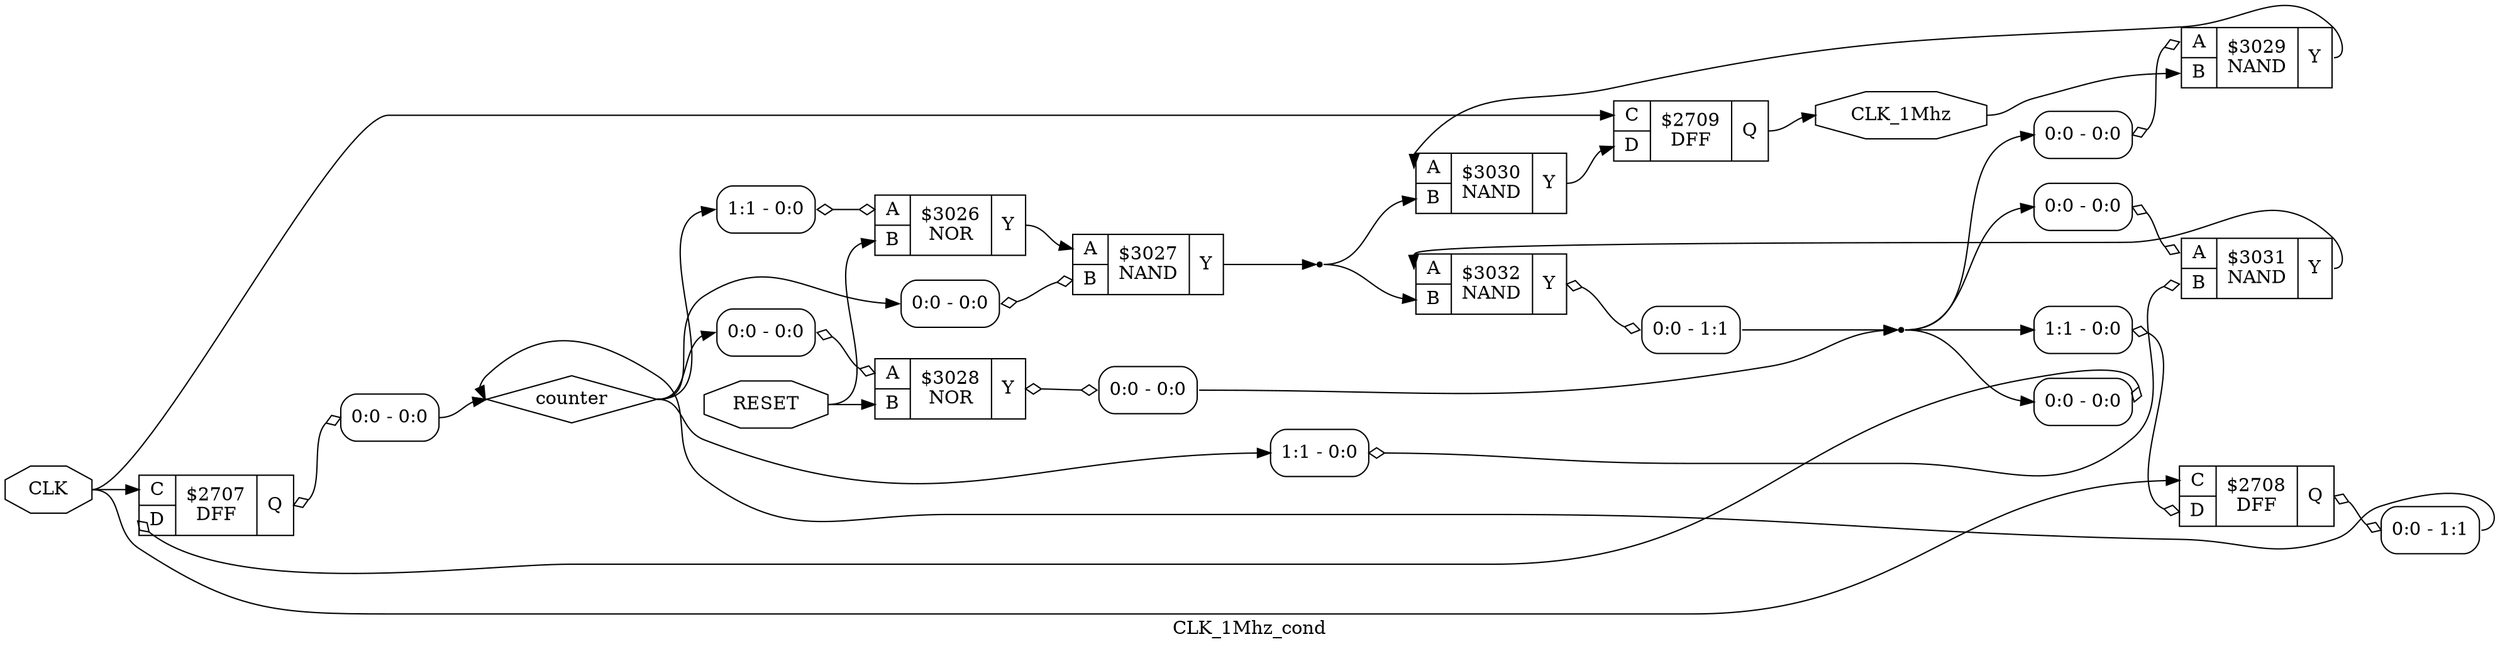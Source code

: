 digraph "CLK_1Mhz_cond" {
label="CLK_1Mhz_cond";
rankdir="LR";
remincross=true;
n8 [ shape=octagon, label="CLK", color="black", fontcolor="black" ];
n9 [ shape=octagon, label="CLK_1Mhz", color="black", fontcolor="black" ];
n10 [ shape=octagon, label="RESET", color="black", fontcolor="black" ];
n11 [ shape=diamond, label="counter", color="black", fontcolor="black" ];
c15 [ shape=record, label="{{<p12> A|<p13> B}|$3026\nNOR|{<p14> Y}}" ];
x0 [ shape=record, style=rounded, label="<s0> 1:1 - 0:0 " ];
x0:e -> c15:p12:w [arrowhead=odiamond, arrowtail=odiamond, dir=both, color="black", label=""];
c16 [ shape=record, label="{{<p12> A|<p13> B}|$3027\nNAND|{<p14> Y}}" ];
x1 [ shape=record, style=rounded, label="<s0> 0:0 - 0:0 " ];
x1:e -> c16:p13:w [arrowhead=odiamond, arrowtail=odiamond, dir=both, color="black", label=""];
c17 [ shape=record, label="{{<p12> A|<p13> B}|$3028\nNOR|{<p14> Y}}" ];
x2 [ shape=record, style=rounded, label="<s0> 0:0 - 0:0 " ];
x2:e -> c17:p12:w [arrowhead=odiamond, arrowtail=odiamond, dir=both, color="black", label=""];
x3 [ shape=record, style=rounded, label="<s0> 0:0 - 0:0 " ];
c17:p14:e -> x3:w [arrowhead=odiamond, arrowtail=odiamond, dir=both, color="black", label=""];
c18 [ shape=record, label="{{<p12> A|<p13> B}|$3029\nNAND|{<p14> Y}}" ];
x4 [ shape=record, style=rounded, label="<s0> 0:0 - 0:0 " ];
x4:e -> c18:p12:w [arrowhead=odiamond, arrowtail=odiamond, dir=both, color="black", label=""];
c19 [ shape=record, label="{{<p12> A|<p13> B}|$3030\nNAND|{<p14> Y}}" ];
c20 [ shape=record, label="{{<p12> A|<p13> B}|$3031\nNAND|{<p14> Y}}" ];
x5 [ shape=record, style=rounded, label="<s0> 0:0 - 0:0 " ];
x5:e -> c20:p12:w [arrowhead=odiamond, arrowtail=odiamond, dir=both, color="black", label=""];
x6 [ shape=record, style=rounded, label="<s0> 1:1 - 0:0 " ];
x6:e -> c20:p13:w [arrowhead=odiamond, arrowtail=odiamond, dir=both, color="black", label=""];
c21 [ shape=record, label="{{<p12> A|<p13> B}|$3032\nNAND|{<p14> Y}}" ];
x7 [ shape=record, style=rounded, label="<s0> 0:0 - 1:1 " ];
c21:p14:e -> x7:w [arrowhead=odiamond, arrowtail=odiamond, dir=both, color="black", label=""];
c25 [ shape=record, label="{{<p22> C|<p23> D}|$2707\nDFF|{<p24> Q}}" ];
x8 [ shape=record, style=rounded, label="<s0> 0:0 - 0:0 " ];
x8:e -> c25:p23:w [arrowhead=odiamond, arrowtail=odiamond, dir=both, color="black", label=""];
x9 [ shape=record, style=rounded, label="<s0> 0:0 - 0:0 " ];
c25:p24:e -> x9:w [arrowhead=odiamond, arrowtail=odiamond, dir=both, color="black", label=""];
c26 [ shape=record, label="{{<p22> C|<p23> D}|$2708\nDFF|{<p24> Q}}" ];
x10 [ shape=record, style=rounded, label="<s0> 1:1 - 0:0 " ];
x10:e -> c26:p23:w [arrowhead=odiamond, arrowtail=odiamond, dir=both, color="black", label=""];
x11 [ shape=record, style=rounded, label="<s0> 0:0 - 1:1 " ];
c26:p24:e -> x11:w [arrowhead=odiamond, arrowtail=odiamond, dir=both, color="black", label=""];
c27 [ shape=record, label="{{<p22> C|<p23> D}|$2709\nDFF|{<p24> Q}}" ];
n10:e -> c15:p13:w [color="black", label=""];
n10:e -> c17:p13:w [color="black", label=""];
x11:s0:e -> n11:w [color="black", label=""];
x9:s0:e -> n11:w [color="black", label=""];
n11:e -> x0:s0:w [color="black", label=""];
n11:e -> x1:s0:w [color="black", label=""];
n11:e -> x2:s0:w [color="black", label=""];
n11:e -> x6:s0:w [color="black", label=""];
c19:p14:e -> c27:p23:w [color="black", label=""];
n3 [ shape=point ];
x3:s0:e -> n3:w [color="black", label=""];
x7:s0:e -> n3:w [color="black", label=""];
n3:e -> x10:s0:w [color="black", label=""];
n3:e -> x4:s0:w [color="black", label=""];
n3:e -> x5:s0:w [color="black", label=""];
n3:e -> x8:s0:w [color="black", label=""];
c18:p14:e -> c19:p12:w [color="black", label=""];
c20:p14:e -> c21:p12:w [color="black", label=""];
c15:p14:e -> c16:p12:w [color="black", label=""];
n7 [ shape=point ];
c16:p14:e -> n7:w [color="black", label=""];
n7:e -> c19:p13:w [color="black", label=""];
n7:e -> c21:p13:w [color="black", label=""];
n8:e -> c25:p22:w [color="black", label=""];
n8:e -> c26:p22:w [color="black", label=""];
n8:e -> c27:p22:w [color="black", label=""];
c27:p24:e -> n9:w [color="black", label=""];
n9:e -> c18:p13:w [color="black", label=""];
}
digraph "CLK_250hz_cond" {
label="CLK_250hz_cond";
rankdir="LR";
remincross=true;
n26 [ shape=octagon, label="CLK", color="black", fontcolor="black" ];
n27 [ shape=octagon, label="CLK_250hz", color="black", fontcolor="black" ];
n28 [ shape=octagon, label="RESET", color="black", fontcolor="black" ];
n29 [ shape=diamond, label="counter", color="black", fontcolor="black" ];
c32 [ shape=record, label="{{<p30> A}|$3034\nNOT|{<p31> Y}}" ];
c33 [ shape=record, label="{{<p30> A}|$3035\nNOT|{<p31> Y}}" ];
x0 [ shape=record, style=rounded, label="<s0> 4:4 - 0:0 " ];
x0:e -> c33:p30:w [arrowhead=odiamond, arrowtail=odiamond, dir=both, color="black", label=""];
c34 [ shape=record, label="{{<p30> A}|$3036\nNOT|{<p31> Y}}" ];
x1 [ shape=record, style=rounded, label="<s0> 3:3 - 0:0 " ];
x1:e -> c34:p30:w [arrowhead=odiamond, arrowtail=odiamond, dir=both, color="black", label=""];
c35 [ shape=record, label="{{<p30> A}|$3037\nNOT|{<p31> Y}}" ];
x2 [ shape=record, style=rounded, label="<s0> 0:0 - 0:0 " ];
x2:e -> c35:p30:w [arrowhead=odiamond, arrowtail=odiamond, dir=both, color="black", label=""];
c36 [ shape=record, label="{{<p30> A}|$3038\nNOT|{<p31> Y}}" ];
x3 [ shape=record, style=rounded, label="<s0> 1:1 - 0:0 " ];
x3:e -> c36:p30:w [arrowhead=odiamond, arrowtail=odiamond, dir=both, color="black", label=""];
c38 [ shape=record, label="{{<p30> A|<p37> B}|$3039\nNOR|{<p31> Y}}" ];
c39 [ shape=record, label="{{<p30> A|<p37> B}|$3040\nNAND|{<p31> Y}}" ];
x4 [ shape=record, style=rounded, label="<s0> 2:2 - 0:0 " ];
x4:e -> c39:p37:w [arrowhead=odiamond, arrowtail=odiamond, dir=both, color="black", label=""];
c40 [ shape=record, label="{{<p30> A|<p37> B}|$3041\nNOR|{<p31> Y}}" ];
c41 [ shape=record, label="{{<p30> A|<p37> B}|$3042\nNAND|{<p31> Y}}" ];
c42 [ shape=record, label="{{<p30> A|<p37> B}|$3043\nNAND|{<p31> Y}}" ];
c43 [ shape=record, label="{{<p30> A|<p37> B}|$3044\nNOR|{<p31> Y}}" ];
x5 [ shape=record, style=rounded, label="<s0> 0:0 - 0:0 " ];
x5:e -> c43:p37:w [arrowhead=odiamond, arrowtail=odiamond, dir=both, color="black", label=""];
x6 [ shape=record, style=rounded, label="<s0> 0:0 - 0:0 " ];
c43:p31:e -> x6:w [arrowhead=odiamond, arrowtail=odiamond, dir=both, color="black", label=""];
c44 [ shape=record, label="{{<p30> A|<p37> B}|$3045\nNAND|{<p31> Y}}" ];
x7 [ shape=record, style=rounded, label="<s0> 1:1 - 0:0 " ];
x7:e -> c44:p30:w [arrowhead=odiamond, arrowtail=odiamond, dir=both, color="black", label=""];
x8 [ shape=record, style=rounded, label="<s0> 0:0 - 0:0 " ];
x8:e -> c44:p37:w [arrowhead=odiamond, arrowtail=odiamond, dir=both, color="black", label=""];
c45 [ shape=record, label="{{<p30> A|<p37> B}|$3046\nNAND|{<p31> Y}}" ];
c46 [ shape=record, label="{{<p30> A|<p37> B}|$3047\nNAND|{<p31> Y}}" ];
c47 [ shape=record, label="{{<p30> A|<p37> B}|$3048\nNOR|{<p31> Y}}" ];
x9 [ shape=record, style=rounded, label="<s0> 0:0 - 1:1 " ];
c47:p31:e -> x9:w [arrowhead=odiamond, arrowtail=odiamond, dir=both, color="black", label=""];
c48 [ shape=record, label="{{<p30> A}|$3049\nNOT|{<p31> Y}}" ];
x10 [ shape=record, style=rounded, label="<s0> 2:2 - 0:0 " ];
x10:e -> c48:p30:w [arrowhead=odiamond, arrowtail=odiamond, dir=both, color="black", label=""];
c49 [ shape=record, label="{{<p30> A|<p37> B}|$3050\nNOR|{<p31> Y}}" ];
c50 [ shape=record, label="{{<p30> A|<p37> B}|$3051\nNAND|{<p31> Y}}" ];
c51 [ shape=record, label="{{<p30> A|<p37> B}|$3052\nNAND|{<p31> Y}}" ];
c52 [ shape=record, label="{{<p30> A|<p37> B}|$3053\nNOR|{<p31> Y}}" ];
x11 [ shape=record, style=rounded, label="<s0> 0:0 - 2:2 " ];
c52:p31:e -> x11:w [arrowhead=odiamond, arrowtail=odiamond, dir=both, color="black", label=""];
c53 [ shape=record, label="{{<p30> A|<p37> B}|$3054\nNOR|{<p31> Y}}" ];
x12 [ shape=record, style=rounded, label="<s0> 3:3 - 0:0 " ];
x12:e -> c53:p37:w [arrowhead=odiamond, arrowtail=odiamond, dir=both, color="black", label=""];
c54 [ shape=record, label="{{<p30> A|<p37> B}|$3055\nNAND|{<p31> Y}}" ];
x13 [ shape=record, style=rounded, label="<s0> 3:3 - 0:0 " ];
x13:e -> c54:p37:w [arrowhead=odiamond, arrowtail=odiamond, dir=both, color="black", label=""];
c55 [ shape=record, label="{{<p30> A|<p37> B}|$3056\nNAND|{<p31> Y}}" ];
c56 [ shape=record, label="{{<p30> A|<p37> B}|$3057\nNOR|{<p31> Y}}" ];
x14 [ shape=record, style=rounded, label="<s0> 0:0 - 3:3 " ];
c56:p31:e -> x14:w [arrowhead=odiamond, arrowtail=odiamond, dir=both, color="black", label=""];
c57 [ shape=record, label="{{<p30> A|<p37> B}|$3058\nNOR|{<p31> Y}}" ];
x15 [ shape=record, style=rounded, label="<s0> 0:0 - 4:4 " ];
c57:p31:e -> x15:w [arrowhead=odiamond, arrowtail=odiamond, dir=both, color="black", label=""];
c58 [ shape=record, label="{{<p30> A|<p37> B}|$3059\nNOR|{<p31> Y}}" ];
x16 [ shape=record, style=rounded, label="<s0> 4:4 - 0:0 " ];
x16:e -> c58:p37:w [arrowhead=odiamond, arrowtail=odiamond, dir=both, color="black", label=""];
c59 [ shape=record, label="{{<p30> A|<p37> B}|$3060\nNOR|{<p31> Y}}" ];
c60 [ shape=record, label="{{<p30> A|<p37> B}|$3061\nNOR|{<p31> Y}}" ];
c64 [ shape=record, label="{{<p61> C|<p62> D}|$2124\nDFF|{<p63> Q}}" ];
c65 [ shape=record, label="{{<p61> C|<p62> D}|$2125\nDFF|{<p63> Q}}" ];
x17 [ shape=record, style=rounded, label="<s0> 0:0 - 0:0 " ];
x17:e -> c65:p62:w [arrowhead=odiamond, arrowtail=odiamond, dir=both, color="black", label=""];
x18 [ shape=record, style=rounded, label="<s0> 0:0 - 0:0 " ];
c65:p63:e -> x18:w [arrowhead=odiamond, arrowtail=odiamond, dir=both, color="black", label=""];
c66 [ shape=record, label="{{<p61> C|<p62> D}|$2126\nDFF|{<p63> Q}}" ];
x19 [ shape=record, style=rounded, label="<s0> 1:1 - 0:0 " ];
x19:e -> c66:p62:w [arrowhead=odiamond, arrowtail=odiamond, dir=both, color="black", label=""];
x20 [ shape=record, style=rounded, label="<s0> 0:0 - 1:1 " ];
c66:p63:e -> x20:w [arrowhead=odiamond, arrowtail=odiamond, dir=both, color="black", label=""];
c67 [ shape=record, label="{{<p61> C|<p62> D}|$2127\nDFF|{<p63> Q}}" ];
x21 [ shape=record, style=rounded, label="<s0> 2:2 - 0:0 " ];
x21:e -> c67:p62:w [arrowhead=odiamond, arrowtail=odiamond, dir=both, color="black", label=""];
x22 [ shape=record, style=rounded, label="<s0> 0:0 - 2:2 " ];
c67:p63:e -> x22:w [arrowhead=odiamond, arrowtail=odiamond, dir=both, color="black", label=""];
c68 [ shape=record, label="{{<p61> C|<p62> D}|$2128\nDFF|{<p63> Q}}" ];
x23 [ shape=record, style=rounded, label="<s0> 3:3 - 0:0 " ];
x23:e -> c68:p62:w [arrowhead=odiamond, arrowtail=odiamond, dir=both, color="black", label=""];
x24 [ shape=record, style=rounded, label="<s0> 0:0 - 3:3 " ];
c68:p63:e -> x24:w [arrowhead=odiamond, arrowtail=odiamond, dir=both, color="black", label=""];
c69 [ shape=record, label="{{<p61> C|<p62> D}|$2129\nDFF|{<p63> Q}}" ];
x25 [ shape=record, style=rounded, label="<s0> 4:4 - 0:0 " ];
x25:e -> c69:p62:w [arrowhead=odiamond, arrowtail=odiamond, dir=both, color="black", label=""];
x26 [ shape=record, style=rounded, label="<s0> 0:0 - 4:4 " ];
c69:p63:e -> x26:w [arrowhead=odiamond, arrowtail=odiamond, dir=both, color="black", label=""];
n10 [ shape=point ];
c39:p31:e -> n10:w [color="black", label=""];
n10:e -> c40:p30:w [color="black", label=""];
n10:e -> c58:p30:w [color="black", label=""];
c40:p31:e -> c41:p30:w [color="black", label=""];
c41:p31:e -> c42:p30:w [color="black", label=""];
n13 [ shape=point ];
c42:p31:e -> n13:w [color="black", label=""];
n13:e -> c43:p30:w [color="black", label=""];
n13:e -> c47:p37:w [color="black", label=""];
n13:e -> c60:p37:w [color="black", label=""];
n14 [ shape=point ];
c44:p31:e -> n14:w [color="black", label=""];
n14:e -> c46:p37:w [color="black", label=""];
n14:e -> c49:p30:w [color="black", label=""];
n14:e -> c50:p30:w [color="black", label=""];
c45:p31:e -> c46:p30:w [color="black", label=""];
c46:p31:e -> c47:p30:w [color="black", label=""];
n17 [ shape=point ];
c48:p31:e -> n17:w [color="black", label=""];
n17:e -> c49:p37:w [color="black", label=""];
n17:e -> c50:p37:w [color="black", label=""];
n18 [ shape=point ];
c49:p31:e -> n18:w [color="black", label=""];
n18:e -> c52:p37:w [color="black", label=""];
n18:e -> c53:p30:w [color="black", label=""];
n18:e -> c54:p30:w [color="black", label=""];
c50:p31:e -> c51:p30:w [color="black", label=""];
c60:p31:e -> c64:p62:w [color="black", label=""];
c51:p31:e -> c52:p30:w [color="black", label=""];
c53:p31:e -> c56:p37:w [color="black", label=""];
c54:p31:e -> c55:p30:w [color="black", label=""];
n23 [ shape=point ];
c55:p31:e -> n23:w [color="black", label=""];
n23:e -> c56:p30:w [color="black", label=""];
n23:e -> c57:p30:w [color="black", label=""];
c58:p31:e -> c59:p30:w [color="black", label=""];
c59:p31:e -> c60:p30:w [color="black", label=""];
n26:e -> c64:p61:w [color="black", label=""];
n26:e -> c65:p61:w [color="black", label=""];
n26:e -> c66:p61:w [color="black", label=""];
n26:e -> c67:p61:w [color="black", label=""];
n26:e -> c68:p61:w [color="black", label=""];
n26:e -> c69:p61:w [color="black", label=""];
c64:p63:e -> n27:w [color="black", label=""];
n27:e -> c59:p37:w [color="black", label=""];
n28:e -> c32:p30:w [color="black", label=""];
x18:s0:e -> n29:w [color="black", label=""];
x20:s0:e -> n29:w [color="black", label=""];
x22:s0:e -> n29:w [color="black", label=""];
x24:s0:e -> n29:w [color="black", label=""];
x26:s0:e -> n29:w [color="black", label=""];
n29:e -> x0:s0:w [color="black", label=""];
n29:e -> x10:s0:w [color="black", label=""];
n29:e -> x12:s0:w [color="black", label=""];
n29:e -> x13:s0:w [color="black", label=""];
n29:e -> x16:s0:w [color="black", label=""];
n29:e -> x1:s0:w [color="black", label=""];
n29:e -> x2:s0:w [color="black", label=""];
n29:e -> x3:s0:w [color="black", label=""];
n29:e -> x4:s0:w [color="black", label=""];
n29:e -> x5:s0:w [color="black", label=""];
n29:e -> x7:s0:w [color="black", label=""];
n29:e -> x8:s0:w [color="black", label=""];
n3 [ shape=point ];
x11:s0:e -> n3:w [color="black", label=""];
x14:s0:e -> n3:w [color="black", label=""];
x15:s0:e -> n3:w [color="black", label=""];
x6:s0:e -> n3:w [color="black", label=""];
x9:s0:e -> n3:w [color="black", label=""];
n3:e -> x17:s0:w [color="black", label=""];
n3:e -> x19:s0:w [color="black", label=""];
n3:e -> x21:s0:w [color="black", label=""];
n3:e -> x23:s0:w [color="black", label=""];
n3:e -> x25:s0:w [color="black", label=""];
n4 [ shape=point ];
c32:p31:e -> n4:w [color="black", label=""];
n4:e -> c42:p37:w [color="black", label=""];
n4:e -> c51:p37:w [color="black", label=""];
n4:e -> c55:p37:w [color="black", label=""];
n5 [ shape=point ];
c33:p31:e -> n5:w [color="black", label=""];
n5:e -> c41:p37:w [color="black", label=""];
n5:e -> c57:p37:w [color="black", label=""];
c34:p31:e -> c40:p37:w [color="black", label=""];
n7 [ shape=point ];
c35:p31:e -> n7:w [color="black", label=""];
n7:e -> c38:p37:w [color="black", label=""];
n7:e -> c45:p37:w [color="black", label=""];
n8 [ shape=point ];
c36:p31:e -> n8:w [color="black", label=""];
n8:e -> c38:p30:w [color="black", label=""];
n8:e -> c45:p30:w [color="black", label=""];
c38:p31:e -> c39:p30:w [color="black", label=""];
}
digraph "bytestripingRX" {
label="bytestripingRX";
rankdir="LR";
remincross=true;
n2 [ shape=octagon, label="clk", color="black", fontcolor="black" ];
n3 [ shape=octagon, label="data", color="black", fontcolor="black" ];
n4 [ shape=octagon, label="data_in0", color="black", fontcolor="black" ];
n5 [ shape=octagon, label="data_in1", color="black", fontcolor="black" ];
n6 [ shape=octagon, label="data_in2", color="black", fontcolor="black" ];
n7 [ shape=octagon, label="data_in3", color="black", fontcolor="black" ];
n8 [ shape=octagon, label="reset", color="black", fontcolor="black" ];
n9 [ shape=octagon, label="valid", color="black", fontcolor="black" ];
v0 [ label="8'00000000" ];
x1 [shape=box, style=rounded, label="BUF"];
x1:e:e -> n3:w [color="black", style="setlinewidth(3)", label=""];
v0:e -> x1:w:w [color="black", style="setlinewidth(3)", label=""];
}
digraph "bytestripingTX" {
label="bytestripingTX";
rankdir="LR";
remincross=true;
n2 [ shape=octagon, label="clk", color="black", fontcolor="black" ];
n3 [ shape=octagon, label="data", color="black", fontcolor="black" ];
n4 [ shape=octagon, label="data_out0", color="black", fontcolor="black" ];
n5 [ shape=octagon, label="data_out1", color="black", fontcolor="black" ];
n6 [ shape=octagon, label="data_out2", color="black", fontcolor="black" ];
n7 [ shape=octagon, label="data_out3", color="black", fontcolor="black" ];
n8 [ shape=octagon, label="reset", color="black", fontcolor="black" ];
n9 [ shape=octagon, label="valid", color="black", fontcolor="black" ];
v0 [ label="8'00000000" ];
x1 [shape=box, style=rounded, label="BUF"];
v2 [ label="8'00000000" ];
x3 [shape=box, style=rounded, label="BUF"];
v4 [ label="8'00000000" ];
x5 [shape=box, style=rounded, label="BUF"];
v6 [ label="8'00000000" ];
x7 [shape=box, style=rounded, label="BUF"];
x1:e:e -> n4:w [color="black", style="setlinewidth(3)", label=""];
x3:e:e -> n5:w [color="black", style="setlinewidth(3)", label=""];
x5:e:e -> n6:w [color="black", style="setlinewidth(3)", label=""];
x7:e:e -> n7:w [color="black", style="setlinewidth(3)", label=""];
v0:e -> x1:w:w [color="black", style="setlinewidth(3)", label=""];
v2:e -> x3:w:w [color="black", style="setlinewidth(3)", label=""];
v4:e -> x5:w:w [color="black", style="setlinewidth(3)", label=""];
v6:e -> x7:w:w [color="black", style="setlinewidth(3)", label=""];
}
digraph "demux" {
label="demux";
rankdir="LR";
remincross=true;
n50 [ shape=octagon, label="CLK", color="black", fontcolor="black" ];
n51 [ shape=octagon, label="DATA", color="black", fontcolor="black" ];
n52 [ shape=octagon, label="Rx_buffer", color="black", fontcolor="black" ];
n53 [ shape=octagon, label="VALID", color="black", fontcolor="black" ];
n54 [ shape=octagon, label="VALID_OUT", color="black", fontcolor="black" ];
c57 [ shape=record, label="{{<p55> A}|$3065\nNOT|{<p56> Y}}" ];
c58 [ shape=record, label="{{<p55> A}|$3066\nNOT|{<p56> Y}}" ];
x0 [ shape=record, style=rounded, label="<s0> 2:2 - 0:0 " ];
x0:e -> c58:p55:w [arrowhead=odiamond, arrowtail=odiamond, dir=both, color="black", label=""];
c59 [ shape=record, label="{{<p55> A}|$3067\nNOT|{<p56> Y}}" ];
x1 [ shape=record, style=rounded, label="<s0> 3:3 - 0:0 " ];
x1:e -> c59:p55:w [arrowhead=odiamond, arrowtail=odiamond, dir=both, color="black", label=""];
c61 [ shape=record, label="{{<p55> A|<p60> B}|$3068\nNAND|{<p56> Y}}" ];
c62 [ shape=record, label="{{<p55> A}|$3069\nNOT|{<p56> Y}}" ];
x2 [ shape=record, style=rounded, label="<s0> 7:7 - 0:0 " ];
x2:e -> c62:p55:w [arrowhead=odiamond, arrowtail=odiamond, dir=both, color="black", label=""];
c63 [ shape=record, label="{{<p55> A|<p60> B}|$3070\nNOR|{<p56> Y}}" ];
x3 [ shape=record, style=rounded, label="<s0> 0:0 - 0:0 " ];
x3:e -> c63:p60:w [arrowhead=odiamond, arrowtail=odiamond, dir=both, color="black", label=""];
c64 [ shape=record, label="{{<p55> A|<p60> B}|$3071\nNAND|{<p56> Y}}" ];
x4 [ shape=record, style=rounded, label="<s0> 6:6 - 0:0 " ];
x4:e -> c64:p55:w [arrowhead=odiamond, arrowtail=odiamond, dir=both, color="black", label=""];
x5 [ shape=record, style=rounded, label="<s0> 4:4 - 0:0 " ];
x5:e -> c64:p60:w [arrowhead=odiamond, arrowtail=odiamond, dir=both, color="black", label=""];
c65 [ shape=record, label="{{<p55> A|<p60> B}|$3072\nNOR|{<p56> Y}}" ];
c66 [ shape=record, label="{{<p55> A|<p60> B}|$3073\nNAND|{<p56> Y}}" ];
c67 [ shape=record, label="{{<p55> A|<p60> B}|$3074\nNAND|{<p56> Y}}" ];
x6 [ shape=record, style=rounded, label="<s0> 3:3 - 0:0 " ];
x6:e -> c67:p55:w [arrowhead=odiamond, arrowtail=odiamond, dir=both, color="black", label=""];
x7 [ shape=record, style=rounded, label="<s0> 2:2 - 0:0 " ];
x7:e -> c67:p60:w [arrowhead=odiamond, arrowtail=odiamond, dir=both, color="black", label=""];
c68 [ shape=record, label="{{<p55> A|<p60> B}|$3075\nNAND|{<p56> Y}}" ];
x8 [ shape=record, style=rounded, label="<s0> 0:0 - 0:0 " ];
x8:e -> c68:p55:w [arrowhead=odiamond, arrowtail=odiamond, dir=both, color="black", label=""];
x9 [ shape=record, style=rounded, label="<s0> 1:1 - 0:0 " ];
x9:e -> c68:p60:w [arrowhead=odiamond, arrowtail=odiamond, dir=both, color="black", label=""];
c69 [ shape=record, label="{{<p55> A|<p60> B}|$3076\nNAND|{<p56> Y}}" ];
c70 [ shape=record, label="{{<p55> A}|$3077\nNOT|{<p56> Y}}" ];
x10 [ shape=record, style=rounded, label="<s0> 0:0 - 0:0 " ];
x10:e -> c70:p55:w [arrowhead=odiamond, arrowtail=odiamond, dir=both, color="black", label=""];
c71 [ shape=record, label="{{<p55> A}|$3078\nNOT|{<p56> Y}}" ];
x11 [ shape=record, style=rounded, label="<s0> 5:5 - 0:0 " ];
x11:e -> c71:p55:w [arrowhead=odiamond, arrowtail=odiamond, dir=both, color="black", label=""];
c72 [ shape=record, label="{{<p55> A|<p60> B}|$3079\nNOR|{<p56> Y}}" ];
c73 [ shape=record, label="{{<p55> A|<p60> B}|$3080\nNOR|{<p56> Y}}" ];
c74 [ shape=record, label="{{<p55> A}|$3081\nNOT|{<p56> Y}}" ];
x12 [ shape=record, style=rounded, label="<s0> 1:1 - 0:0 " ];
x12:e -> c74:p55:w [arrowhead=odiamond, arrowtail=odiamond, dir=both, color="black", label=""];
c75 [ shape=record, label="{{<p55> A|<p60> B}|$3082\nNOR|{<p56> Y}}" ];
c76 [ shape=record, label="{{<p55> A|<p60> B}|$3083\nNOR|{<p56> Y}}" ];
c77 [ shape=record, label="{{<p55> A|<p60> B}|$3084\nNAND|{<p56> Y}}" ];
c78 [ shape=record, label="{{<p55> A|<p60> B}|$3085\nNOR|{<p56> Y}}" ];
c79 [ shape=record, label="{{<p55> A|<p60> B}|$3086\nNOR|{<p56> Y}}" ];
c80 [ shape=record, label="{{<p55> A|<p60> B}|$3087\nNAND|{<p56> Y}}" ];
x13 [ shape=record, style=rounded, label="<s0> 0:0 - 0:0 " ];
x13:e -> c80:p60:w [arrowhead=odiamond, arrowtail=odiamond, dir=both, color="black", label=""];
c81 [ shape=record, label="{{<p55> A}|$3088\nNOT|{<p56> Y}}" ];
c82 [ shape=record, label="{{<p55> A|<p60> B}|$3089\nNOR|{<p56> Y}}" ];
c83 [ shape=record, label="{{<p55> A|<p60> B}|$3090\nNAND|{<p56> Y}}" ];
x14 [ shape=record, style=rounded, label="<s0> 1:1 - 0:0 " ];
x14:e -> c83:p60:w [arrowhead=odiamond, arrowtail=odiamond, dir=both, color="black", label=""];
c84 [ shape=record, label="{{<p55> A|<p60> B}|$3091\nNAND|{<p56> Y}}" ];
c85 [ shape=record, label="{{<p55> A|<p60> B}|$3092\nNOR|{<p56> Y}}" ];
c86 [ shape=record, label="{{<p55> A|<p60> B}|$3093\nNAND|{<p56> Y}}" ];
c87 [ shape=record, label="{{<p55> A|<p60> B}|$3094\nNAND|{<p56> Y}}" ];
c88 [ shape=record, label="{{<p55> A|<p60> B}|$3095\nNAND|{<p56> Y}}" ];
x15 [ shape=record, style=rounded, label="<s0> 0:0 - 0:0 " ];
x15:e -> c88:p60:w [arrowhead=odiamond, arrowtail=odiamond, dir=both, color="black", label=""];
c89 [ shape=record, label="{{<p55> A|<p60> B}|$3096\nNAND|{<p56> Y}}" ];
x16 [ shape=record, style=rounded, label="<s0> 0:0 - 0:0 " ];
c89:p56:e -> x16:w [arrowhead=odiamond, arrowtail=odiamond, dir=both, color="black", label=""];
c90 [ shape=record, label="{{<p55> A|<p60> B}|$3097\nNAND|{<p56> Y}}" ];
x17 [ shape=record, style=rounded, label="<s0> 1:1 - 0:0 " ];
x17:e -> c90:p60:w [arrowhead=odiamond, arrowtail=odiamond, dir=both, color="black", label=""];
c91 [ shape=record, label="{{<p55> A|<p60> B}|$3098\nNAND|{<p56> Y}}" ];
x18 [ shape=record, style=rounded, label="<s0> 1:1 - 0:0 " ];
x18:e -> c91:p60:w [arrowhead=odiamond, arrowtail=odiamond, dir=both, color="black", label=""];
c92 [ shape=record, label="{{<p55> A|<p60> B}|$3099\nNAND|{<p56> Y}}" ];
x19 [ shape=record, style=rounded, label="<s0> 0:0 - 1:1 " ];
c92:p56:e -> x19:w [arrowhead=odiamond, arrowtail=odiamond, dir=both, color="black", label=""];
c93 [ shape=record, label="{{<p55> A|<p60> B}|$3100\nNAND|{<p56> Y}}" ];
x20 [ shape=record, style=rounded, label="<s0> 2:2 - 0:0 " ];
x20:e -> c93:p60:w [arrowhead=odiamond, arrowtail=odiamond, dir=both, color="black", label=""];
c94 [ shape=record, label="{{<p55> A|<p60> B}|$3101\nNAND|{<p56> Y}}" ];
x21 [ shape=record, style=rounded, label="<s0> 2:2 - 0:0 " ];
x21:e -> c94:p60:w [arrowhead=odiamond, arrowtail=odiamond, dir=both, color="black", label=""];
c95 [ shape=record, label="{{<p55> A|<p60> B}|$3102\nNAND|{<p56> Y}}" ];
x22 [ shape=record, style=rounded, label="<s0> 0:0 - 2:2 " ];
c95:p56:e -> x22:w [arrowhead=odiamond, arrowtail=odiamond, dir=both, color="black", label=""];
c96 [ shape=record, label="{{<p55> A|<p60> B}|$3103\nNAND|{<p56> Y}}" ];
x23 [ shape=record, style=rounded, label="<s0> 3:3 - 0:0 " ];
x23:e -> c96:p60:w [arrowhead=odiamond, arrowtail=odiamond, dir=both, color="black", label=""];
c97 [ shape=record, label="{{<p55> A|<p60> B}|$3104\nNAND|{<p56> Y}}" ];
x24 [ shape=record, style=rounded, label="<s0> 3:3 - 0:0 " ];
x24:e -> c97:p60:w [arrowhead=odiamond, arrowtail=odiamond, dir=both, color="black", label=""];
c98 [ shape=record, label="{{<p55> A|<p60> B}|$3105\nNAND|{<p56> Y}}" ];
x25 [ shape=record, style=rounded, label="<s0> 0:0 - 3:3 " ];
c98:p56:e -> x25:w [arrowhead=odiamond, arrowtail=odiamond, dir=both, color="black", label=""];
c99 [ shape=record, label="{{<p55> A|<p60> B}|$3106\nNAND|{<p56> Y}}" ];
x26 [ shape=record, style=rounded, label="<s0> 4:4 - 0:0 " ];
x26:e -> c99:p60:w [arrowhead=odiamond, arrowtail=odiamond, dir=both, color="black", label=""];
c100 [ shape=record, label="{{<p55> A|<p60> B}|$3107\nNAND|{<p56> Y}}" ];
x27 [ shape=record, style=rounded, label="<s0> 4:4 - 0:0 " ];
x27:e -> c100:p60:w [arrowhead=odiamond, arrowtail=odiamond, dir=both, color="black", label=""];
c101 [ shape=record, label="{{<p55> A|<p60> B}|$3108\nNAND|{<p56> Y}}" ];
x28 [ shape=record, style=rounded, label="<s0> 0:0 - 4:4 " ];
c101:p56:e -> x28:w [arrowhead=odiamond, arrowtail=odiamond, dir=both, color="black", label=""];
c102 [ shape=record, label="{{<p55> A|<p60> B}|$3109\nNAND|{<p56> Y}}" ];
x29 [ shape=record, style=rounded, label="<s0> 5:5 - 0:0 " ];
x29:e -> c102:p60:w [arrowhead=odiamond, arrowtail=odiamond, dir=both, color="black", label=""];
c103 [ shape=record, label="{{<p55> A|<p60> B}|$3110\nNAND|{<p56> Y}}" ];
x30 [ shape=record, style=rounded, label="<s0> 5:5 - 0:0 " ];
x30:e -> c103:p60:w [arrowhead=odiamond, arrowtail=odiamond, dir=both, color="black", label=""];
c104 [ shape=record, label="{{<p55> A|<p60> B}|$3111\nNAND|{<p56> Y}}" ];
x31 [ shape=record, style=rounded, label="<s0> 0:0 - 5:5 " ];
c104:p56:e -> x31:w [arrowhead=odiamond, arrowtail=odiamond, dir=both, color="black", label=""];
c105 [ shape=record, label="{{<p55> A|<p60> B}|$3112\nNAND|{<p56> Y}}" ];
x32 [ shape=record, style=rounded, label="<s0> 6:6 - 0:0 " ];
x32:e -> c105:p60:w [arrowhead=odiamond, arrowtail=odiamond, dir=both, color="black", label=""];
c106 [ shape=record, label="{{<p55> A|<p60> B}|$3113\nNAND|{<p56> Y}}" ];
x33 [ shape=record, style=rounded, label="<s0> 6:6 - 0:0 " ];
x33:e -> c106:p60:w [arrowhead=odiamond, arrowtail=odiamond, dir=both, color="black", label=""];
c107 [ shape=record, label="{{<p55> A|<p60> B}|$3114\nNAND|{<p56> Y}}" ];
x34 [ shape=record, style=rounded, label="<s0> 0:0 - 6:6 " ];
c107:p56:e -> x34:w [arrowhead=odiamond, arrowtail=odiamond, dir=both, color="black", label=""];
c108 [ shape=record, label="{{<p55> A|<p60> B}|$3115\nNAND|{<p56> Y}}" ];
x35 [ shape=record, style=rounded, label="<s0> 7:7 - 0:0 " ];
x35:e -> c108:p60:w [arrowhead=odiamond, arrowtail=odiamond, dir=both, color="black", label=""];
c109 [ shape=record, label="{{<p55> A|<p60> B}|$3116\nNAND|{<p56> Y}}" ];
x36 [ shape=record, style=rounded, label="<s0> 7:7 - 0:0 " ];
x36:e -> c109:p60:w [arrowhead=odiamond, arrowtail=odiamond, dir=both, color="black", label=""];
c110 [ shape=record, label="{{<p55> A|<p60> B}|$3117\nNAND|{<p56> Y}}" ];
x37 [ shape=record, style=rounded, label="<s0> 0:0 - 7:7 " ];
c110:p56:e -> x37:w [arrowhead=odiamond, arrowtail=odiamond, dir=both, color="black", label=""];
c111 [ shape=record, label="{{<p55> A|<p60> B}|$3118\nNAND|{<p56> Y}}" ];
c112 [ shape=record, label="{{<p55> A|<p60> B}|$3119\nNAND|{<p56> Y}}" ];
c116 [ shape=record, label="{{<p113> C|<p114> D}|$1493\nDFF|{<p115> Q}}" ];
x38 [ shape=record, style=rounded, label="<s0> 0:0 - 0:0 " ];
x38:e -> c116:p114:w [arrowhead=odiamond, arrowtail=odiamond, dir=both, color="black", label=""];
x39 [ shape=record, style=rounded, label="<s0> 0:0 - 0:0 " ];
c116:p115:e -> x39:w [arrowhead=odiamond, arrowtail=odiamond, dir=both, color="black", label=""];
c117 [ shape=record, label="{{<p113> C|<p114> D}|$1494\nDFF|{<p115> Q}}" ];
x40 [ shape=record, style=rounded, label="<s0> 1:1 - 0:0 " ];
x40:e -> c117:p114:w [arrowhead=odiamond, arrowtail=odiamond, dir=both, color="black", label=""];
x41 [ shape=record, style=rounded, label="<s0> 0:0 - 1:1 " ];
c117:p115:e -> x41:w [arrowhead=odiamond, arrowtail=odiamond, dir=both, color="black", label=""];
c118 [ shape=record, label="{{<p113> C|<p114> D}|$1495\nDFF|{<p115> Q}}" ];
x42 [ shape=record, style=rounded, label="<s0> 2:2 - 0:0 " ];
x42:e -> c118:p114:w [arrowhead=odiamond, arrowtail=odiamond, dir=both, color="black", label=""];
x43 [ shape=record, style=rounded, label="<s0> 0:0 - 2:2 " ];
c118:p115:e -> x43:w [arrowhead=odiamond, arrowtail=odiamond, dir=both, color="black", label=""];
c119 [ shape=record, label="{{<p113> C|<p114> D}|$1496\nDFF|{<p115> Q}}" ];
x44 [ shape=record, style=rounded, label="<s0> 3:3 - 0:0 " ];
x44:e -> c119:p114:w [arrowhead=odiamond, arrowtail=odiamond, dir=both, color="black", label=""];
x45 [ shape=record, style=rounded, label="<s0> 0:0 - 3:3 " ];
c119:p115:e -> x45:w [arrowhead=odiamond, arrowtail=odiamond, dir=both, color="black", label=""];
c120 [ shape=record, label="{{<p113> C|<p114> D}|$1497\nDFF|{<p115> Q}}" ];
x46 [ shape=record, style=rounded, label="<s0> 4:4 - 0:0 " ];
x46:e -> c120:p114:w [arrowhead=odiamond, arrowtail=odiamond, dir=both, color="black", label=""];
x47 [ shape=record, style=rounded, label="<s0> 0:0 - 4:4 " ];
c120:p115:e -> x47:w [arrowhead=odiamond, arrowtail=odiamond, dir=both, color="black", label=""];
c121 [ shape=record, label="{{<p113> C|<p114> D}|$1498\nDFF|{<p115> Q}}" ];
x48 [ shape=record, style=rounded, label="<s0> 5:5 - 0:0 " ];
x48:e -> c121:p114:w [arrowhead=odiamond, arrowtail=odiamond, dir=both, color="black", label=""];
x49 [ shape=record, style=rounded, label="<s0> 0:0 - 5:5 " ];
c121:p115:e -> x49:w [arrowhead=odiamond, arrowtail=odiamond, dir=both, color="black", label=""];
c122 [ shape=record, label="{{<p113> C|<p114> D}|$1499\nDFF|{<p115> Q}}" ];
x50 [ shape=record, style=rounded, label="<s0> 6:6 - 0:0 " ];
x50:e -> c122:p114:w [arrowhead=odiamond, arrowtail=odiamond, dir=both, color="black", label=""];
x51 [ shape=record, style=rounded, label="<s0> 0:0 - 6:6 " ];
c122:p115:e -> x51:w [arrowhead=odiamond, arrowtail=odiamond, dir=both, color="black", label=""];
c123 [ shape=record, label="{{<p113> C|<p114> D}|$1500\nDFF|{<p115> Q}}" ];
x52 [ shape=record, style=rounded, label="<s0> 7:7 - 0:0 " ];
x52:e -> c123:p114:w [arrowhead=odiamond, arrowtail=odiamond, dir=both, color="black", label=""];
x53 [ shape=record, style=rounded, label="<s0> 0:0 - 7:7 " ];
c123:p115:e -> x53:w [arrowhead=odiamond, arrowtail=odiamond, dir=both, color="black", label=""];
c124 [ shape=record, label="{{<p113> C|<p114> D}|$1501\nDFF|{<p115> Q}}" ];
c64:p56:e -> c65:p55:w [color="black", label=""];
c65:p56:e -> c66:p55:w [color="black", label=""];
n12 [ shape=point ];
c66:p56:e -> n12:w [color="black", label=""];
n12:e -> c78:p60:w [color="black", label=""];
n12:e -> c85:p60:w [color="black", label=""];
n13 [ shape=point ];
c67:p56:e -> n13:w [color="black", label=""];
n13:e -> c69:p60:w [color="black", label=""];
n13:e -> c75:p55:w [color="black", label=""];
c68:p56:e -> c69:p55:w [color="black", label=""];
n15 [ shape=point ];
c69:p56:e -> n15:w [color="black", label=""];
n15:e -> c77:p60:w [color="black", label=""];
n15:e -> c84:p60:w [color="black", label=""];
c70:p56:e -> c73:p60:w [color="black", label=""];
c71:p56:e -> c72:p60:w [color="black", label=""];
c72:p56:e -> c73:p55:w [color="black", label=""];
n19 [ shape=point ];
c73:p56:e -> n19:w [color="black", label=""];
n19:e -> c76:p60:w [color="black", label=""];
n19:e -> c81:p55:w [color="black", label=""];
n2 [ shape=point ];
x16:s0:e -> n2:w [color="black", label=""];
x19:s0:e -> n2:w [color="black", label=""];
x22:s0:e -> n2:w [color="black", label=""];
x25:s0:e -> n2:w [color="black", label=""];
x28:s0:e -> n2:w [color="black", label=""];
x31:s0:e -> n2:w [color="black", label=""];
x34:s0:e -> n2:w [color="black", label=""];
x37:s0:e -> n2:w [color="black", label=""];
n2:e -> x38:s0:w [color="black", label=""];
n2:e -> x40:s0:w [color="black", label=""];
n2:e -> x42:s0:w [color="black", label=""];
n2:e -> x44:s0:w [color="black", label=""];
n2:e -> x46:s0:w [color="black", label=""];
n2:e -> x48:s0:w [color="black", label=""];
n2:e -> x50:s0:w [color="black", label=""];
n2:e -> x52:s0:w [color="black", label=""];
c74:p56:e -> c75:p60:w [color="black", label=""];
c75:p56:e -> c76:p55:w [color="black", label=""];
c76:p56:e -> c77:p55:w [color="black", label=""];
c77:p56:e -> c78:p55:w [color="black", label=""];
c78:p56:e -> c79:p55:w [color="black", label=""];
n25 [ shape=point ];
c79:p56:e -> n25:w [color="black", label=""];
n25:e -> c102:p55:w [color="black", label=""];
n25:e -> c105:p55:w [color="black", label=""];
n25:e -> c108:p55:w [color="black", label=""];
n25:e -> c80:p55:w [color="black", label=""];
n25:e -> c90:p55:w [color="black", label=""];
n25:e -> c93:p55:w [color="black", label=""];
n25:e -> c96:p55:w [color="black", label=""];
n25:e -> c99:p55:w [color="black", label=""];
c80:p56:e -> c89:p60:w [color="black", label=""];
c81:p56:e -> c86:p60:w [color="black", label=""];
c82:p56:e -> c83:p55:w [color="black", label=""];
c83:p56:e -> c84:p55:w [color="black", label=""];
c112:p56:e -> c124:p114:w [color="black", label=""];
c84:p56:e -> c85:p55:w [color="black", label=""];
c85:p56:e -> c86:p55:w [color="black", label=""];
c86:p56:e -> c87:p55:w [color="black", label=""];
n33 [ shape=point ];
c87:p56:e -> n33:w [color="black", label=""];
n33:e -> c100:p55:w [color="black", label=""];
n33:e -> c103:p55:w [color="black", label=""];
n33:e -> c106:p55:w [color="black", label=""];
n33:e -> c109:p55:w [color="black", label=""];
n33:e -> c112:p60:w [color="black", label=""];
n33:e -> c88:p55:w [color="black", label=""];
n33:e -> c91:p55:w [color="black", label=""];
n33:e -> c94:p55:w [color="black", label=""];
n33:e -> c97:p55:w [color="black", label=""];
c88:p56:e -> c89:p55:w [color="black", label=""];
c90:p56:e -> c92:p60:w [color="black", label=""];
c91:p56:e -> c92:p55:w [color="black", label=""];
c93:p56:e -> c95:p60:w [color="black", label=""];
c94:p56:e -> c95:p55:w [color="black", label=""];
c96:p56:e -> c98:p60:w [color="black", label=""];
n4 [ shape=point ];
c57:p56:e -> n4:w [color="black", label=""];
n4:e -> c111:p60:w [color="black", label=""];
n4:e -> c79:p60:w [color="black", label=""];
c97:p56:e -> c98:p55:w [color="black", label=""];
c99:p56:e -> c101:p60:w [color="black", label=""];
c100:p56:e -> c101:p55:w [color="black", label=""];
c102:p56:e -> c104:p60:w [color="black", label=""];
c103:p56:e -> c104:p55:w [color="black", label=""];
c105:p56:e -> c107:p60:w [color="black", label=""];
c106:p56:e -> c107:p55:w [color="black", label=""];
c108:p56:e -> c110:p60:w [color="black", label=""];
c109:p56:e -> c110:p55:w [color="black", label=""];
c111:p56:e -> c112:p55:w [color="black", label=""];
n5 [ shape=point ];
c58:p56:e -> n5:w [color="black", label=""];
n5:e -> c61:p60:w [color="black", label=""];
n5:e -> c82:p60:w [color="black", label=""];
n50:e -> c116:p113:w [color="black", label=""];
n50:e -> c117:p113:w [color="black", label=""];
n50:e -> c118:p113:w [color="black", label=""];
n50:e -> c119:p113:w [color="black", label=""];
n50:e -> c120:p113:w [color="black", label=""];
n50:e -> c121:p113:w [color="black", label=""];
n50:e -> c122:p113:w [color="black", label=""];
n50:e -> c123:p113:w [color="black", label=""];
n50:e -> c124:p113:w [color="black", label=""];
x39:s0:e -> n51:w [color="black", label=""];
x41:s0:e -> n51:w [color="black", label=""];
x43:s0:e -> n51:w [color="black", label=""];
x45:s0:e -> n51:w [color="black", label=""];
x47:s0:e -> n51:w [color="black", label=""];
x49:s0:e -> n51:w [color="black", label=""];
x51:s0:e -> n51:w [color="black", label=""];
x53:s0:e -> n51:w [color="black", label=""];
n51:e -> x15:s0:w [color="black", label=""];
n51:e -> x18:s0:w [color="black", label=""];
n51:e -> x21:s0:w [color="black", label=""];
n51:e -> x24:s0:w [color="black", label=""];
n51:e -> x27:s0:w [color="black", label=""];
n51:e -> x30:s0:w [color="black", label=""];
n51:e -> x33:s0:w [color="black", label=""];
n51:e -> x36:s0:w [color="black", label=""];
n52:e -> x0:s0:w [color="black", label=""];
n52:e -> x10:s0:w [color="black", label=""];
n52:e -> x11:s0:w [color="black", label=""];
n52:e -> x12:s0:w [color="black", label=""];
n52:e -> x13:s0:w [color="black", label=""];
n52:e -> x14:s0:w [color="black", label=""];
n52:e -> x17:s0:w [color="black", label=""];
n52:e -> x1:s0:w [color="black", label=""];
n52:e -> x20:s0:w [color="black", label=""];
n52:e -> x23:s0:w [color="black", label=""];
n52:e -> x26:s0:w [color="black", label=""];
n52:e -> x29:s0:w [color="black", label=""];
n52:e -> x2:s0:w [color="black", label=""];
n52:e -> x32:s0:w [color="black", label=""];
n52:e -> x35:s0:w [color="black", label=""];
n52:e -> x3:s0:w [color="black", label=""];
n52:e -> x4:s0:w [color="black", label=""];
n52:e -> x5:s0:w [color="black", label=""];
n52:e -> x6:s0:w [color="black", label=""];
n52:e -> x7:s0:w [color="black", label=""];
n52:e -> x8:s0:w [color="black", label=""];
n52:e -> x9:s0:w [color="black", label=""];
n53:e -> c57:p55:w [color="black", label=""];
n53:e -> c87:p60:w [color="black", label=""];
c124:p115:e -> n54:w [color="black", label=""];
n54:e -> c111:p55:w [color="black", label=""];
n6 [ shape=point ];
c59:p56:e -> n6:w [color="black", label=""];
n6:e -> c61:p55:w [color="black", label=""];
n6:e -> c82:p55:w [color="black", label=""];
c61:p56:e -> c66:p60:w [color="black", label=""];
n8 [ shape=point ];
c62:p56:e -> n8:w [color="black", label=""];
n8:e -> c63:p55:w [color="black", label=""];
n8:e -> c72:p55:w [color="black", label=""];
c63:p56:e -> c65:p60:w [color="black", label=""];
}
digraph "mux_de_control_forzado" {
label="mux_de_control_forzado";
rankdir="LR";
remincross=true;
n62 [ shape=octagon, label="CLK", color="black", fontcolor="black" ];
n63 [ shape=octagon, label="CONTROL", color="black", fontcolor="black" ];
n64 [ shape=octagon, label="OUT", color="black", fontcolor="black" ];
n65 [ shape=octagon, label="Tx_Buffer", color="black", fontcolor="black" ];
n66 [ shape=octagon, label="VALID", color="black", fontcolor="black" ];
c69 [ shape=record, label="{{<p67> A}|$3121\nNOT|{<p68> Y}}" ];
x0 [ shape=record, style=rounded, label="<s0> 3:3 - 0:0 " ];
x0:e -> c69:p67:w [arrowhead=odiamond, arrowtail=odiamond, dir=both, color="black", label=""];
c70 [ shape=record, label="{{<p67> A}|$3122\nNOT|{<p68> Y}}" ];
x1 [ shape=record, style=rounded, label="<s0> 1:1 - 0:0 " ];
x1:e -> c70:p67:w [arrowhead=odiamond, arrowtail=odiamond, dir=both, color="black", label=""];
c72 [ shape=record, label="{{<p67> A|<p71> B}|$3123\nNAND|{<p68> Y}}" ];
c73 [ shape=record, label="{{<p67> A|<p71> B}|$3124\nNOR|{<p68> Y}}" ];
x2 [ shape=record, style=rounded, label="<s0> 2:2 - 0:0 " ];
x2:e -> c73:p71:w [arrowhead=odiamond, arrowtail=odiamond, dir=both, color="black", label=""];
c74 [ shape=record, label="{{<p67> A|<p71> B}|$3125\nNAND|{<p68> Y}}" ];
x3 [ shape=record, style=rounded, label="<s0> 0:0 - 0:0 " ];
x3:e -> c74:p71:w [arrowhead=odiamond, arrowtail=odiamond, dir=both, color="black", label=""];
c75 [ shape=record, label="{{<p67> A}|$3126\nNOT|{<p68> Y}}" ];
x4 [ shape=record, style=rounded, label="<s0> 0:0 - 0:0 " ];
x4:e -> c75:p67:w [arrowhead=odiamond, arrowtail=odiamond, dir=both, color="black", label=""];
c76 [ shape=record, label="{{<p67> A|<p71> B}|$3127\nNOR|{<p68> Y}}" ];
x5 [ shape=record, style=rounded, label="<s0> 2:2 - 0:0 " ];
x5:e -> c76:p67:w [arrowhead=odiamond, arrowtail=odiamond, dir=both, color="black", label=""];
x6 [ shape=record, style=rounded, label="<s0> 3:3 - 0:0 " ];
x6:e -> c76:p71:w [arrowhead=odiamond, arrowtail=odiamond, dir=both, color="black", label=""];
c77 [ shape=record, label="{{<p67> A|<p71> B}|$3128\nNAND|{<p68> Y}}" ];
x7 [ shape=record, style=rounded, label="<s0> 0:0 - 0:0 " ];
x7:e -> c77:p71:w [arrowhead=odiamond, arrowtail=odiamond, dir=both, color="black", label=""];
c78 [ shape=record, label="{{<p67> A|<p71> B}|$3129\nNOR|{<p68> Y}}" ];
c79 [ shape=record, label="{{<p67> A}|$3130\nNOT|{<p68> Y}}" ];
x8 [ shape=record, style=rounded, label="<s0> 2:2 - 0:0 " ];
x8:e -> c79:p67:w [arrowhead=odiamond, arrowtail=odiamond, dir=both, color="black", label=""];
c80 [ shape=record, label="{{<p67> A|<p71> B}|$3131\nNOR|{<p68> Y}}" ];
c81 [ shape=record, label="{{<p67> A|<p71> B}|$3132\nNOR|{<p68> Y}}" ];
c82 [ shape=record, label="{{<p67> A|<p71> B}|$3133\nNOR|{<p68> Y}}" ];
c83 [ shape=record, label="{{<p67> A}|$3134\nNOT|{<p68> Y}}" ];
x9 [ shape=record, style=rounded, label="<s0> 0:0 - 0:0 " ];
x9:e -> c83:p67:w [arrowhead=odiamond, arrowtail=odiamond, dir=both, color="black", label=""];
c84 [ shape=record, label="{{<p67> A|<p71> B}|$3135\nNAND|{<p68> Y}}" ];
x10 [ shape=record, style=rounded, label="<s0> 3:3 - 0:0 " ];
x10:e -> c84:p71:w [arrowhead=odiamond, arrowtail=odiamond, dir=both, color="black", label=""];
c85 [ shape=record, label="{{<p67> A|<p71> B}|$3136\nNOR|{<p68> Y}}" ];
x11 [ shape=record, style=rounded, label="<s0> 2:2 - 0:0 " ];
x11:e -> c85:p71:w [arrowhead=odiamond, arrowtail=odiamond, dir=both, color="black", label=""];
c86 [ shape=record, label="{{<p67> A|<p71> B}|$3137\nNAND|{<p68> Y}}" ];
x12 [ shape=record, style=rounded, label="<s0> 0:0 - 0:0 " ];
x12:e -> c86:p71:w [arrowhead=odiamond, arrowtail=odiamond, dir=both, color="black", label=""];
c87 [ shape=record, label="{{<p67> A|<p71> B}|$3138\nNOR|{<p68> Y}}" ];
c88 [ shape=record, label="{{<p67> A|<p71> B}|$3139\nNOR|{<p68> Y}}" ];
c89 [ shape=record, label="{{<p67> A|<p71> B}|$3140\nNAND|{<p68> Y}}" ];
x13 [ shape=record, style=rounded, label="<s0> 0:0 - 0:0 " ];
c89:p68:e -> x13:w [arrowhead=odiamond, arrowtail=odiamond, dir=both, color="black", label=""];
c90 [ shape=record, label="{{<p67> A|<p71> B}|$3141\nNOR|{<p68> Y}}" ];
x14 [ shape=record, style=rounded, label="<s0> 1:1 - 0:0 " ];
x14:e -> c90:p67:w [arrowhead=odiamond, arrowtail=odiamond, dir=both, color="black", label=""];
c91 [ shape=record, label="{{<p67> A|<p71> B}|$3142\nNAND|{<p68> Y}}" ];
c92 [ shape=record, label="{{<p67> A|<p71> B}|$3143\nNOR|{<p68> Y}}" ];
c93 [ shape=record, label="{{<p67> A|<p71> B}|$3144\nNAND|{<p68> Y}}" ];
x15 [ shape=record, style=rounded, label="<s0> 1:1 - 0:0 " ];
x15:e -> c93:p71:w [arrowhead=odiamond, arrowtail=odiamond, dir=both, color="black", label=""];
c94 [ shape=record, label="{{<p67> A|<p71> B}|$3145\nNAND|{<p68> Y}}" ];
x16 [ shape=record, style=rounded, label="<s0> 2:2 - 0:0 " ];
x16:e -> c94:p67:w [arrowhead=odiamond, arrowtail=odiamond, dir=both, color="black", label=""];
x17 [ shape=record, style=rounded, label="<s0> 1:1 - 0:0 " ];
x17:e -> c94:p71:w [arrowhead=odiamond, arrowtail=odiamond, dir=both, color="black", label=""];
c95 [ shape=record, label="{{<p67> A|<p71> B}|$3146\nNOR|{<p68> Y}}" ];
x18 [ shape=record, style=rounded, label="<s0> 3:3 - 0:0 " ];
x18:e -> c95:p71:w [arrowhead=odiamond, arrowtail=odiamond, dir=both, color="black", label=""];
c96 [ shape=record, label="{{<p67> A|<p71> B}|$3147\nNAND|{<p68> Y}}" ];
c97 [ shape=record, label="{{<p67> A|<p71> B}|$3148\nNAND|{<p68> Y}}" ];
c98 [ shape=record, label="{{<p67> A}|$3149\nNOT|{<p68> Y}}" ];
c99 [ shape=record, label="{{<p67> A|<p71> B}|$3150\nNAND|{<p68> Y}}" ];
x19 [ shape=record, style=rounded, label="<s0> 0:0 - 1:1 " ];
c99:p68:e -> x19:w [arrowhead=odiamond, arrowtail=odiamond, dir=both, color="black", label=""];
c100 [ shape=record, label="{{<p67> A|<p71> B}|$3151\nNAND|{<p68> Y}}" ];
c101 [ shape=record, label="{{<p67> A|<p71> B}|$3152\nNOR|{<p68> Y}}" ];
x20 [ shape=record, style=rounded, label="<s0> 0:0 - 0:0 " ];
x20:e -> c101:p71:w [arrowhead=odiamond, arrowtail=odiamond, dir=both, color="black", label=""];
c102 [ shape=record, label="{{<p67> A}|$3153\nNOT|{<p68> Y}}" ];
c103 [ shape=record, label="{{<p67> A|<p71> B}|$3154\nNAND|{<p68> Y}}" ];
c104 [ shape=record, label="{{<p67> A|<p71> B}|$3155\nNAND|{<p68> Y}}" ];
c105 [ shape=record, label="{{<p67> A|<p71> B}|$3156\nNOR|{<p68> Y}}" ];
c106 [ shape=record, label="{{<p67> A|<p71> B}|$3157\nNOR|{<p68> Y}}" ];
x21 [ shape=record, style=rounded, label="<s0> 1:1 - 0:0 " ];
x21:e -> c106:p67:w [arrowhead=odiamond, arrowtail=odiamond, dir=both, color="black", label=""];
x22 [ shape=record, style=rounded, label="<s0> 3:3 - 0:0 " ];
x22:e -> c106:p71:w [arrowhead=odiamond, arrowtail=odiamond, dir=both, color="black", label=""];
c107 [ shape=record, label="{{<p67> A}|$3158\nNOT|{<p68> Y}}" ];
x23 [ shape=record, style=rounded, label="<s0> 2:2 - 0:0 " ];
x23:e -> c107:p67:w [arrowhead=odiamond, arrowtail=odiamond, dir=both, color="black", label=""];
c108 [ shape=record, label="{{<p67> A|<p71> B}|$3159\nNOR|{<p68> Y}}" ];
c109 [ shape=record, label="{{<p67> A|<p71> B}|$3160\nNOR|{<p68> Y}}" ];
c110 [ shape=record, label="{{<p67> A|<p71> B}|$3161\nNAND|{<p68> Y}}" ];
x24 [ shape=record, style=rounded, label="<s0> 0:0 - 2:2 " ];
c110:p68:e -> x24:w [arrowhead=odiamond, arrowtail=odiamond, dir=both, color="black", label=""];
c111 [ shape=record, label="{{<p67> A|<p71> B}|$3162\nNOR|{<p68> Y}}" ];
c112 [ shape=record, label="{{<p67> A|<p71> B}|$3163\nNAND|{<p68> Y}}" ];
x25 [ shape=record, style=rounded, label="<s0> 1:1 - 0:0 " ];
x25:e -> c112:p71:w [arrowhead=odiamond, arrowtail=odiamond, dir=both, color="black", label=""];
c113 [ shape=record, label="{{<p67> A|<p71> B}|$3164\nNAND|{<p68> Y}}" ];
x26 [ shape=record, style=rounded, label="<s0> 2:2 - 0:0 " ];
x26:e -> c113:p71:w [arrowhead=odiamond, arrowtail=odiamond, dir=both, color="black", label=""];
c114 [ shape=record, label="{{<p67> A|<p71> B}|$3165\nNAND|{<p68> Y}}" ];
c115 [ shape=record, label="{{<p67> A}|$3166\nNOT|{<p68> Y}}" ];
x27 [ shape=record, style=rounded, label="<s0> 3:3 - 0:0 " ];
x27:e -> c115:p67:w [arrowhead=odiamond, arrowtail=odiamond, dir=both, color="black", label=""];
c116 [ shape=record, label="{{<p67> A|<p71> B}|$3167\nNOR|{<p68> Y}}" ];
c117 [ shape=record, label="{{<p67> A|<p71> B}|$3168\nNOR|{<p68> Y}}" ];
c118 [ shape=record, label="{{<p67> A|<p71> B}|$3169\nNAND|{<p68> Y}}" ];
x28 [ shape=record, style=rounded, label="<s0> 0:0 - 3:3 " ];
c118:p68:e -> x28:w [arrowhead=odiamond, arrowtail=odiamond, dir=both, color="black", label=""];
c119 [ shape=record, label="{{<p67> A}|$3170\nNOT|{<p68> Y}}" ];
x29 [ shape=record, style=rounded, label="<s0> 4:4 - 0:0 " ];
x29:e -> c119:p67:w [arrowhead=odiamond, arrowtail=odiamond, dir=both, color="black", label=""];
c120 [ shape=record, label="{{<p67> A|<p71> B}|$3171\nNAND|{<p68> Y}}" ];
x30 [ shape=record, style=rounded, label="<s0> 0:0 - 0:0 " ];
x30:e -> c120:p71:w [arrowhead=odiamond, arrowtail=odiamond, dir=both, color="black", label=""];
c121 [ shape=record, label="{{<p67> A|<p71> B}|$3172\nNAND|{<p68> Y}}" ];
c122 [ shape=record, label="{{<p67> A|<p71> B}|$3173\nNAND|{<p68> Y}}" ];
x31 [ shape=record, style=rounded, label="<s0> 3:3 - 0:0 " ];
x31:e -> c122:p71:w [arrowhead=odiamond, arrowtail=odiamond, dir=both, color="black", label=""];
x32 [ shape=record, style=rounded, label="<s0> 0:0 - 4:4 " ];
c122:p68:e -> x32:w [arrowhead=odiamond, arrowtail=odiamond, dir=both, color="black", label=""];
c123 [ shape=record, label="{{<p67> A}|$3174\nNOT|{<p68> Y}}" ];
x33 [ shape=record, style=rounded, label="<s0> 5:5 - 0:0 " ];
x33:e -> c123:p67:w [arrowhead=odiamond, arrowtail=odiamond, dir=both, color="black", label=""];
c124 [ shape=record, label="{{<p67> A|<p71> B}|$3175\nNOR|{<p68> Y}}" ];
c125 [ shape=record, label="{{<p67> A|<p71> B}|$3176\nNOR|{<p68> Y}}" ];
c126 [ shape=record, label="{{<p67> A|<p71> B}|$3177\nNOR|{<p68> Y}}" ];
c127 [ shape=record, label="{{<p67> A|<p71> B}|$3178\nNAND|{<p68> Y}}" ];
x34 [ shape=record, style=rounded, label="<s0> 0:0 - 5:5 " ];
c127:p68:e -> x34:w [arrowhead=odiamond, arrowtail=odiamond, dir=both, color="black", label=""];
c128 [ shape=record, label="{{<p67> A|<p71> B}|$3179\nNAND|{<p68> Y}}" ];
x35 [ shape=record, style=rounded, label="<s0> 6:6 - 0:0 " ];
x35:e -> c128:p71:w [arrowhead=odiamond, arrowtail=odiamond, dir=both, color="black", label=""];
c129 [ shape=record, label="{{<p67> A|<p71> B}|$3180\nNAND|{<p68> Y}}" ];
c130 [ shape=record, label="{{<p67> A|<p71> B}|$3181\nNOR|{<p68> Y}}" ];
c131 [ shape=record, label="{{<p67> A|<p71> B}|$3182\nNAND|{<p68> Y}}" ];
x36 [ shape=record, style=rounded, label="<s0> 0:0 - 6:6 " ];
c131:p68:e -> x36:w [arrowhead=odiamond, arrowtail=odiamond, dir=both, color="black", label=""];
c132 [ shape=record, label="{{<p67> A}|$3183\nNOT|{<p68> Y}}" ];
c133 [ shape=record, label="{{<p67> A}|$3184\nNOT|{<p68> Y}}" ];
x37 [ shape=record, style=rounded, label="<s0> 7:7 - 0:0 " ];
x37:e -> c133:p67:w [arrowhead=odiamond, arrowtail=odiamond, dir=both, color="black", label=""];
c134 [ shape=record, label="{{<p67> A|<p71> B}|$3185\nNOR|{<p68> Y}}" ];
c135 [ shape=record, label="{{<p67> A|<p71> B}|$3186\nNOR|{<p68> Y}}" ];
c136 [ shape=record, label="{{<p67> A|<p71> B}|$3187\nNAND|{<p68> Y}}" ];
x38 [ shape=record, style=rounded, label="<s0> 0:0 - 7:7 " ];
c136:p68:e -> x38:w [arrowhead=odiamond, arrowtail=odiamond, dir=both, color="black", label=""];
c140 [ shape=record, label="{{<p137> C|<p138> D}|$1138\nDFF|{<p139> Q}}" ];
x39 [ shape=record, style=rounded, label="<s0> 0:0 - 0:0 " ];
x39:e -> c140:p138:w [arrowhead=odiamond, arrowtail=odiamond, dir=both, color="black", label=""];
x40 [ shape=record, style=rounded, label="<s0> 0:0 - 0:0 " ];
c140:p139:e -> x40:w [arrowhead=odiamond, arrowtail=odiamond, dir=both, color="black", label=""];
c141 [ shape=record, label="{{<p137> C|<p138> D}|$1139\nDFF|{<p139> Q}}" ];
x41 [ shape=record, style=rounded, label="<s0> 1:1 - 0:0 " ];
x41:e -> c141:p138:w [arrowhead=odiamond, arrowtail=odiamond, dir=both, color="black", label=""];
x42 [ shape=record, style=rounded, label="<s0> 0:0 - 1:1 " ];
c141:p139:e -> x42:w [arrowhead=odiamond, arrowtail=odiamond, dir=both, color="black", label=""];
c142 [ shape=record, label="{{<p137> C|<p138> D}|$1140\nDFF|{<p139> Q}}" ];
x43 [ shape=record, style=rounded, label="<s0> 2:2 - 0:0 " ];
x43:e -> c142:p138:w [arrowhead=odiamond, arrowtail=odiamond, dir=both, color="black", label=""];
x44 [ shape=record, style=rounded, label="<s0> 0:0 - 2:2 " ];
c142:p139:e -> x44:w [arrowhead=odiamond, arrowtail=odiamond, dir=both, color="black", label=""];
c143 [ shape=record, label="{{<p137> C|<p138> D}|$1141\nDFF|{<p139> Q}}" ];
x45 [ shape=record, style=rounded, label="<s0> 3:3 - 0:0 " ];
x45:e -> c143:p138:w [arrowhead=odiamond, arrowtail=odiamond, dir=both, color="black", label=""];
x46 [ shape=record, style=rounded, label="<s0> 0:0 - 3:3 " ];
c143:p139:e -> x46:w [arrowhead=odiamond, arrowtail=odiamond, dir=both, color="black", label=""];
c144 [ shape=record, label="{{<p137> C|<p138> D}|$1142\nDFF|{<p139> Q}}" ];
x47 [ shape=record, style=rounded, label="<s0> 4:4 - 0:0 " ];
x47:e -> c144:p138:w [arrowhead=odiamond, arrowtail=odiamond, dir=both, color="black", label=""];
x48 [ shape=record, style=rounded, label="<s0> 0:0 - 4:4 " ];
c144:p139:e -> x48:w [arrowhead=odiamond, arrowtail=odiamond, dir=both, color="black", label=""];
c145 [ shape=record, label="{{<p137> C|<p138> D}|$1143\nDFF|{<p139> Q}}" ];
x49 [ shape=record, style=rounded, label="<s0> 5:5 - 0:0 " ];
x49:e -> c145:p138:w [arrowhead=odiamond, arrowtail=odiamond, dir=both, color="black", label=""];
x50 [ shape=record, style=rounded, label="<s0> 0:0 - 5:5 " ];
c145:p139:e -> x50:w [arrowhead=odiamond, arrowtail=odiamond, dir=both, color="black", label=""];
c146 [ shape=record, label="{{<p137> C|<p138> D}|$1144\nDFF|{<p139> Q}}" ];
x51 [ shape=record, style=rounded, label="<s0> 6:6 - 0:0 " ];
x51:e -> c146:p138:w [arrowhead=odiamond, arrowtail=odiamond, dir=both, color="black", label=""];
x52 [ shape=record, style=rounded, label="<s0> 0:0 - 6:6 " ];
c146:p139:e -> x52:w [arrowhead=odiamond, arrowtail=odiamond, dir=both, color="black", label=""];
c147 [ shape=record, label="{{<p137> C|<p138> D}|$1145\nDFF|{<p139> Q}}" ];
x53 [ shape=record, style=rounded, label="<s0> 7:7 - 0:0 " ];
x53:e -> c147:p138:w [arrowhead=odiamond, arrowtail=odiamond, dir=both, color="black", label=""];
x54 [ shape=record, style=rounded, label="<s0> 0:0 - 7:7 " ];
c147:p139:e -> x54:w [arrowhead=odiamond, arrowtail=odiamond, dir=both, color="black", label=""];
v55 [ label="1'1" ];
x56 [shape=box, style=rounded, label="BUF"];
n10 [ shape=point ];
c77:p68:e -> n10:w [color="black", label=""];
n10:e -> c78:p67:w [color="black", label=""];
n10:e -> c97:p71:w [color="black", label=""];
c78:p68:e -> c81:p71:w [color="black", label=""];
n12 [ shape=point ];
c79:p68:e -> n12:w [color="black", label=""];
n12:e -> c100:p67:w [color="black", label=""];
n12:e -> c80:p71:w [color="black", label=""];
n12:e -> c91:p71:w [color="black", label=""];
c80:p68:e -> c81:p67:w [color="black", label=""];
c81:p68:e -> c82:p67:w [color="black", label=""];
n15 [ shape=point ];
c82:p68:e -> n15:w [color="black", label=""];
n15:e -> c126:p67:w [color="black", label=""];
n15:e -> c88:p71:w [color="black", label=""];
c83:p68:e -> c87:p71:w [color="black", label=""];
c84:p68:e -> c85:p67:w [color="black", label=""];
n18 [ shape=point ];
c85:p68:e -> n18:w [color="black", label=""];
n18:e -> c103:p67:w [color="black", label=""];
n18:e -> c121:p71:w [color="black", label=""];
n18:e -> c86:p67:w [color="black", label=""];
n19 [ shape=point ];
c86:p68:e -> n19:w [color="black", label=""];
n19:e -> c108:p67:w [color="black", label=""];
n19:e -> c116:p67:w [color="black", label=""];
n19:e -> c124:p67:w [color="black", label=""];
n19:e -> c134:p67:w [color="black", label=""];
n19:e -> c87:p67:w [color="black", label=""];
n2 [ shape=point ];
x13:s0:e -> n2:w [color="black", label=""];
x19:s0:e -> n2:w [color="black", label=""];
x24:s0:e -> n2:w [color="black", label=""];
x28:s0:e -> n2:w [color="black", label=""];
x32:s0:e -> n2:w [color="black", label=""];
x34:s0:e -> n2:w [color="black", label=""];
x36:s0:e -> n2:w [color="black", label=""];
x38:s0:e -> n2:w [color="black", label=""];
n2:e -> x39:s0:w [color="black", label=""];
n2:e -> x41:s0:w [color="black", label=""];
n2:e -> x43:s0:w [color="black", label=""];
n2:e -> x45:s0:w [color="black", label=""];
n2:e -> x47:s0:w [color="black", label=""];
n2:e -> x49:s0:w [color="black", label=""];
n2:e -> x51:s0:w [color="black", label=""];
n2:e -> x53:s0:w [color="black", label=""];
c87:p68:e -> c88:p67:w [color="black", label=""];
c88:p68:e -> c89:p67:w [color="black", label=""];
c90:p68:e -> c91:p67:w [color="black", label=""];
c91:p68:e -> c92:p67:w [color="black", label=""];
n24 [ shape=point ];
c92:p68:e -> n24:w [color="black", label=""];
n24:e -> c128:p67:w [color="black", label=""];
n24:e -> c93:p67:w [color="black", label=""];
c93:p68:e -> c99:p71:w [color="black", label=""];
c94:p68:e -> c95:p67:w [color="black", label=""];
n27 [ shape=point ];
c95:p68:e -> n27:w [color="black", label=""];
n27:e -> c102:p67:w [color="black", label=""];
n27:e -> c96:p67:w [color="black", label=""];
n28 [ shape=point ];
c96:p68:e -> n28:w [color="black", label=""];
n28:e -> c132:p67:w [color="black", label=""];
n28:e -> c97:p67:w [color="black", label=""];
n29 [ shape=point ];
c97:p68:e -> n29:w [color="black", label=""];
n29:e -> c130:p71:w [color="black", label=""];
n29:e -> c98:p67:w [color="black", label=""];
n3 [ shape=point ];
c69:p68:e -> n3:w [color="black", label=""];
n3:e -> c100:p71:w [color="black", label=""];
n3:e -> c72:p71:w [color="black", label=""];
n3:e -> c90:p71:w [color="black", label=""];
c98:p68:e -> c99:p67:w [color="black", label=""];
n31 [ shape=point ];
c100:p68:e -> n31:w [color="black", label=""];
n31:e -> c101:p67:w [color="black", label=""];
n31:e -> c111:p67:w [color="black", label=""];
c101:p68:e -> c105:p71:w [color="black", label=""];
c102:p68:e -> c104:p71:w [color="black", label=""];
n34 [ shape=point ];
c103:p68:e -> n34:w [color="black", label=""];
n34:e -> c104:p67:w [color="black", label=""];
n34:e -> c129:p67:w [color="black", label=""];
n35 [ shape=point ];
c104:p68:e -> n35:w [color="black", label=""];
n35:e -> c105:p67:w [color="black", label=""];
n35:e -> c125:p71:w [color="black", label=""];
n36 [ shape=point ];
c105:p68:e -> n36:w [color="black", label=""];
n36:e -> c110:p71:w [color="black", label=""];
n36:e -> c118:p71:w [color="black", label=""];
n37 [ shape=point ];
c106:p68:e -> n37:w [color="black", label=""];
n37:e -> c109:p71:w [color="black", label=""];
n37:e -> c113:p67:w [color="black", label=""];
c107:p68:e -> c108:p71:w [color="black", label=""];
c108:p68:e -> c109:p67:w [color="black", label=""];
n4 [ shape=point ];
c70:p68:e -> n4:w [color="black", label=""];
n4:e -> c72:p67:w [color="black", label=""];
n4:e -> c78:p71:w [color="black", label=""];
n4:e -> c84:p67:w [color="black", label=""];
c109:p68:e -> c110:p67:w [color="black", label=""];
c111:p68:e -> c112:p67:w [color="black", label=""];
c112:p68:e -> c114:p71:w [color="black", label=""];
n43 [ shape=point ];
c113:p68:e -> n43:w [color="black", label=""];
n43:e -> c114:p67:w [color="black", label=""];
n43:e -> c129:p71:w [color="black", label=""];
c114:p68:e -> c117:p71:w [color="black", label=""];
c115:p68:e -> c116:p71:w [color="black", label=""];
c116:p68:e -> c117:p67:w [color="black", label=""];
c117:p68:e -> c118:p67:w [color="black", label=""];
c119:p68:e -> c120:p67:w [color="black", label=""];
c120:p68:e -> c121:p67:w [color="black", label=""];
n5 [ shape=point ];
c72:p68:e -> n5:w [color="black", label=""];
n5:e -> c73:p67:w [color="black", label=""];
n5:e -> c80:p67:w [color="black", label=""];
c121:p68:e -> c122:p67:w [color="black", label=""];
c123:p68:e -> c124:p71:w [color="black", label=""];
c124:p68:e -> c125:p67:w [color="black", label=""];
c125:p68:e -> c127:p71:w [color="black", label=""];
n54 [ shape=point ];
c126:p68:e -> n54:w [color="black", label=""];
n54:e -> c127:p67:w [color="black", label=""];
n54:e -> c136:p71:w [color="black", label=""];
c128:p68:e -> c131:p71:w [color="black", label=""];
c129:p68:e -> c130:p67:w [color="black", label=""];
c130:p68:e -> c131:p67:w [color="black", label=""];
c132:p68:e -> c135:p71:w [color="black", label=""];
c133:p68:e -> c134:p71:w [color="black", label=""];
n6 [ shape=point ];
c73:p68:e -> n6:w [color="black", label=""];
n6:e -> c126:p71:w [color="black", label=""];
n6:e -> c74:p67:w [color="black", label=""];
c134:p68:e -> c135:p67:w [color="black", label=""];
c135:p68:e -> c136:p67:w [color="black", label=""];
n62:e -> c140:p137:w [color="black", label=""];
n62:e -> c141:p137:w [color="black", label=""];
n62:e -> c142:p137:w [color="black", label=""];
n62:e -> c143:p137:w [color="black", label=""];
n62:e -> c144:p137:w [color="black", label=""];
n62:e -> c145:p137:w [color="black", label=""];
n62:e -> c146:p137:w [color="black", label=""];
n62:e -> c147:p137:w [color="black", label=""];
n63:e -> x0:s0:w [color="black", label=""];
n63:e -> x10:s0:w [color="black", label=""];
n63:e -> x11:s0:w [color="black", label=""];
n63:e -> x12:s0:w [color="black", label=""];
n63:e -> x14:s0:w [color="black", label=""];
n63:e -> x16:s0:w [color="black", label=""];
n63:e -> x17:s0:w [color="black", label=""];
n63:e -> x18:s0:w [color="black", label=""];
n63:e -> x1:s0:w [color="black", label=""];
n63:e -> x20:s0:w [color="black", label=""];
n63:e -> x21:s0:w [color="black", label=""];
n63:e -> x22:s0:w [color="black", label=""];
n63:e -> x25:s0:w [color="black", label=""];
n63:e -> x26:s0:w [color="black", label=""];
n63:e -> x2:s0:w [color="black", label=""];
n63:e -> x30:s0:w [color="black", label=""];
n63:e -> x31:s0:w [color="black", label=""];
n63:e -> x3:s0:w [color="black", label=""];
n63:e -> x4:s0:w [color="black", label=""];
n63:e -> x5:s0:w [color="black", label=""];
n63:e -> x6:s0:w [color="black", label=""];
n63:e -> x7:s0:w [color="black", label=""];
n63:e -> x8:s0:w [color="black", label=""];
x40:s0:e -> n64:w [color="black", label=""];
x42:s0:e -> n64:w [color="black", label=""];
x44:s0:e -> n64:w [color="black", label=""];
x46:s0:e -> n64:w [color="black", label=""];
x48:s0:e -> n64:w [color="black", label=""];
x50:s0:e -> n64:w [color="black", label=""];
x52:s0:e -> n64:w [color="black", label=""];
x54:s0:e -> n64:w [color="black", label=""];
n65:e -> x15:s0:w [color="black", label=""];
n65:e -> x23:s0:w [color="black", label=""];
n65:e -> x27:s0:w [color="black", label=""];
n65:e -> x29:s0:w [color="black", label=""];
n65:e -> x33:s0:w [color="black", label=""];
n65:e -> x35:s0:w [color="black", label=""];
n65:e -> x37:s0:w [color="black", label=""];
n65:e -> x9:s0:w [color="black", label=""];
x56:e:e -> n66:w [color="black", label=""];
c74:p68:e -> c89:p71:w [color="black", label=""];
n8 [ shape=point ];
c75:p68:e -> n8:w [color="black", label=""];
n8:e -> c103:p71:w [color="black", label=""];
n8:e -> c111:p71:w [color="black", label=""];
n8:e -> c82:p71:w [color="black", label=""];
n8:e -> c92:p71:w [color="black", label=""];
n8:e -> c96:p71:w [color="black", label=""];
c76:p68:e -> c77:p67:w [color="black", label=""];
v55:e -> x56:w:w [color="black", label=""];
}
digraph "parallel_serial_cond" {
label="parallel_serial_cond";
rankdir="LR";
remincross=true;
n6 [ shape=octagon, label="CLK", color="black", fontcolor="black" ];
n7 [ shape=octagon, label="DATA_IN", color="black", fontcolor="black" ];
n8 [ shape=octagon, label="DATA_OUT", color="black", fontcolor="black" ];
n9 [ shape=octagon, label="RESET", color="black", fontcolor="black" ];
n10 [ shape=octagon, label="Valid", color="black", fontcolor="black" ];
c14 [ shape=record, label="{{<p11> A|<p12> B}|$3189\nNAND|{<p13> Y}}" ];
x0 [ shape=record, style=rounded, label="<s0> 7:7 - 0:0 " ];
x0:e -> c14:p12:w [arrowhead=odiamond, arrowtail=odiamond, dir=both, color="black", label=""];
c15 [ shape=record, label="{{<p11> A}|$3190\nNOT|{<p13> Y}}" ];
c16 [ shape=record, label="{{<p11> A|<p12> B}|$3191\nNAND|{<p13> Y}}" ];
c17 [ shape=record, label="{{<p11> A|<p12> B}|$3192\nNAND|{<p13> Y}}" ];
c21 [ shape=record, label="{{<p18> C|<p19> D}|$1503\nDFF|{<p20> Q}}" ];
n10:e -> c14:p11:w [color="black", label=""];
n10:e -> c15:p11:w [color="black", label=""];
c17:p13:e -> c21:p19:w [color="black", label=""];
c14:p13:e -> c17:p12:w [color="black", label=""];
c15:p13:e -> c16:p11:w [color="black", label=""];
c16:p13:e -> c17:p11:w [color="black", label=""];
n6:e -> c21:p18:w [color="black", label=""];
n7:e -> x0:s0:w [color="black", label=""];
c21:p20:e -> n8:w [color="black", label=""];
n8:e -> c16:p12:w [color="black", label=""];
}
digraph "pcie" {
label="pcie";
rankdir="LR";
remincross=true;
n2 [ shape=octagon, label="CLK", color="black", fontcolor="black" ];
n3 [ shape=octagon, label="CONTROL", color="black", fontcolor="black" ];
n4 [ shape=octagon, label="DATA", color="black", fontcolor="black" ];
n5 [ shape=diamond, label="OUTMUX", color="black", fontcolor="black" ];
n6 [ shape=diamond, label="OUTSTRIPING", color="black", fontcolor="black" ];
n7 [ shape=octagon, label="RESET", color="black", fontcolor="black" ];
n8 [ shape=octagon, label="Tx_Buffer", color="black", fontcolor="black" ];
n9 [ shape=diamond, label="VALID", color="black", fontcolor="black" ];
n10 [ shape=octagon, label="VALID_OUT", color="black", fontcolor="black" ];
n11 [ shape=diamond, label="clk1", color="black", fontcolor="black" ];
n12 [ shape=diamond, label="clk250", color="black", fontcolor="black" ];
n13 [ shape=diamond, label="data0", color="black", fontcolor="black" ];
n14 [ shape=diamond, label="data1", color="black", fontcolor="black" ];
n15 [ shape=diamond, label="data2", color="black", fontcolor="black" ];
n16 [ shape=diamond, label="data3", color="black", fontcolor="black" ];
n17 [ shape=diamond, label="dataserial0", color="black", fontcolor="black" ];
n18 [ shape=diamond, label="dataserial1", color="black", fontcolor="black" ];
n19 [ shape=diamond, label="dataserial2", color="black", fontcolor="black" ];
n20 [ shape=diamond, label="dataserial3", color="black", fontcolor="black" ];
n21 [ shape=diamond, label="paralelo0", color="black", fontcolor="black" ];
n22 [ shape=diamond, label="paralelo1", color="black", fontcolor="black" ];
n23 [ shape=diamond, label="paralelo2", color="black", fontcolor="black" ];
n24 [ shape=diamond, label="paralelo3", color="black", fontcolor="black" ];
n25 [ shape=octagon, label="reset", color="black", fontcolor="black" ];
c33 [ shape=record, label="{{<p26> clk|<p27> data_in0|<p28> data_in1|<p29> data_in2|<p30> data_in3|<p25> reset|<p31> valid}|byteRX\nbytestripingRX|{<p32> data}}" ];
c38 [ shape=record, label="{{<p26> clk|<p32> data|<p25> reset|<p31> valid}|byteTX\nbytestripingTX|{<p34> data_out0|<p35> data_out1|<p36> data_out2|<p37> data_out3}}" ];
c40 [ shape=record, label="{{<p2> CLK|<p7> RESET}|clkbyte\nCLK_250hz_cond|{<p39> CLK_250hz}}" ];
c42 [ shape=record, label="{{<p2> CLK|<p7> RESET}|clkmux\nCLK_1Mhz_cond|{<p41> CLK_1Mhz}}" ];
c44 [ shape=record, label="{{<p2> CLK|<p3> CONTROL|<p8> Tx_Buffer}|mux\nmux_de_control_forzado|{<p43> OUT|<p9> VALID}}" ];
c46 [ shape=record, label="{{<p2> CLK|<p45> Rx_buffer|<p9> VALID}|muxRX\ndemux|{<p4> DATA|<p10> VALID_OUT}}" ];
c49 [ shape=record, label="{{<p2> CLK|<p47> DATA_IN|<p7> RESET}|parallel0\nserial_parallel_cond|{<p48> DATA_OUT}}" ];
c50 [ shape=record, label="{{<p2> CLK|<p47> DATA_IN|<p7> RESET}|parallel1\nserial_parallel_cond|{<p48> DATA_OUT}}" ];
c51 [ shape=record, label="{{<p2> CLK|<p47> DATA_IN|<p7> RESET}|parallel2\nserial_parallel_cond|{<p48> DATA_OUT}}" ];
c52 [ shape=record, label="{{<p2> CLK|<p47> DATA_IN|<p7> RESET}|parallel3\nserial_parallel_cond|{<p48> DATA_OUT}}" ];
c54 [ shape=record, label="{{<p2> CLK|<p47> DATA_IN|<p7> RESET|<p53> Valid}|serial0\nparallel_serial_cond|{<p48> DATA_OUT}}" ];
c55 [ shape=record, label="{{<p2> CLK|<p47> DATA_IN|<p7> RESET|<p53> Valid}|serial1\nparallel_serial_cond|{<p48> DATA_OUT}}" ];
c56 [ shape=record, label="{{<p2> CLK|<p47> DATA_IN|<p7> RESET|<p53> Valid}|serial2\nparallel_serial_cond|{<p48> DATA_OUT}}" ];
c57 [ shape=record, label="{{<p2> CLK|<p47> DATA_IN|<p7> RESET|<p53> Valid}|serial3\nparallel_serial_cond|{<p48> DATA_OUT}}" ];
c46:p10:e -> n10:w [color="black", label=""];
c42:p41:e -> n11:w [color="black", label=""];
n11:e -> c44:p2:w [color="black", label=""];
n11:e -> c46:p2:w [color="black", label=""];
c40:p39:e -> n12:w [color="black", label=""];
n12:e -> c33:p26:w [color="black", label=""];
n12:e -> c38:p26:w [color="black", label=""];
c38:p34:e -> n13:w [color="black", style="setlinewidth(3)", label=""];
n13:e -> c54:p47:w [color="black", style="setlinewidth(3)", label=""];
c38:p35:e -> n14:w [color="black", style="setlinewidth(3)", label=""];
n14:e -> c55:p47:w [color="black", style="setlinewidth(3)", label=""];
c38:p36:e -> n15:w [color="black", style="setlinewidth(3)", label=""];
n15:e -> c56:p47:w [color="black", style="setlinewidth(3)", label=""];
c38:p37:e -> n16:w [color="black", style="setlinewidth(3)", label=""];
n16:e -> c57:p47:w [color="black", style="setlinewidth(3)", label=""];
c54:p48:e -> n17:w [color="black", style="setlinewidth(3)", label=""];
n17:e -> c49:p47:w [color="black", style="setlinewidth(3)", label=""];
c55:p48:e -> n18:w [color="black", style="setlinewidth(3)", label=""];
n18:e -> c50:p47:w [color="black", style="setlinewidth(3)", label=""];
c56:p48:e -> n19:w [color="black", style="setlinewidth(3)", label=""];
n19:e -> c51:p47:w [color="black", style="setlinewidth(3)", label=""];
n2:e -> c40:p2:w [color="black", label=""];
n2:e -> c42:p2:w [color="black", label=""];
n2:e -> c49:p2:w [color="black", label=""];
n2:e -> c50:p2:w [color="black", label=""];
n2:e -> c51:p2:w [color="black", label=""];
n2:e -> c52:p2:w [color="black", label=""];
n2:e -> c54:p2:w [color="black", label=""];
n2:e -> c55:p2:w [color="black", label=""];
n2:e -> c56:p2:w [color="black", label=""];
n2:e -> c57:p2:w [color="black", label=""];
c57:p48:e -> n20:w [color="black", style="setlinewidth(3)", label=""];
n20:e -> c52:p47:w [color="black", style="setlinewidth(3)", label=""];
c49:p48:e -> n21:w [color="black", style="setlinewidth(3)", label=""];
n21:e -> c33:p27:w [color="black", style="setlinewidth(3)", label=""];
c50:p48:e -> n22:w [color="black", style="setlinewidth(3)", label=""];
n22:e -> c33:p28:w [color="black", style="setlinewidth(3)", label=""];
c51:p48:e -> n23:w [color="black", style="setlinewidth(3)", label=""];
n23:e -> c33:p29:w [color="black", style="setlinewidth(3)", label=""];
c52:p48:e -> n24:w [color="black", style="setlinewidth(3)", label=""];
n24:e -> c33:p30:w [color="black", style="setlinewidth(3)", label=""];
n25:e -> c33:p25:w [color="black", label=""];
n25:e -> c38:p25:w [color="black", label=""];
n3:e -> c44:p3:w [color="black", style="setlinewidth(3)", label=""];
c46:p4:e -> n4:w [color="black", style="setlinewidth(3)", label=""];
c44:p43:e -> n5:w [color="black", style="setlinewidth(3)", label=""];
n5:e -> c38:p32:w [color="black", style="setlinewidth(3)", label=""];
c33:p32:e -> n6:w [color="black", style="setlinewidth(3)", label=""];
n6:e -> c46:p45:w [color="black", style="setlinewidth(3)", label=""];
n7:e -> c40:p7:w [color="black", label=""];
n7:e -> c42:p7:w [color="black", label=""];
n7:e -> c49:p7:w [color="black", label=""];
n7:e -> c50:p7:w [color="black", label=""];
n7:e -> c51:p7:w [color="black", label=""];
n7:e -> c52:p7:w [color="black", label=""];
n7:e -> c54:p7:w [color="black", label=""];
n7:e -> c55:p7:w [color="black", label=""];
n7:e -> c56:p7:w [color="black", label=""];
n7:e -> c57:p7:w [color="black", label=""];
n8:e -> c44:p8:w [color="black", style="setlinewidth(3)", label=""];
c44:p9:e -> n9:w [color="black", label=""];
n9:e -> c33:p31:w [color="black", label=""];
n9:e -> c38:p31:w [color="black", label=""];
n9:e -> c46:p9:w [color="black", label=""];
n9:e -> c54:p53:w [color="black", label=""];
n9:e -> c55:p53:w [color="black", label=""];
n9:e -> c56:p53:w [color="black", label=""];
n9:e -> c57:p53:w [color="black", label=""];
}
digraph "serial_parallel_cond" {
label="serial_parallel_cond";
rankdir="LR";
remincross=true;
n172 [ shape=octagon, label="CLK", color="black", fontcolor="black" ];
n173 [ shape=octagon, label="DATA_IN", color="black", fontcolor="black" ];
n174 [ shape=octagon, label="DATA_OUT", color="black", fontcolor="black" ];
n175 [ shape=diamond, label="DataOut_next", color="black", fontcolor="black" ];
n176 [ shape=octagon, label="RESET", color="black", fontcolor="black" ];
n177 [ shape=diamond, label="Valid", color="black", fontcolor="black" ];
n178 [ shape=diamond, label="check", color="black", fontcolor="black" ];
n179 [ shape=diamond, label="rBuffer", color="black", fontcolor="black" ];
n180 [ shape=diamond, label="rCurrentState", color="black", fontcolor="black" ];
c183 [ shape=record, label="{{<p181> A}|$3195\nNOT|{<p182> Y}}" ];
c184 [ shape=record, label="{{<p181> A}|$3196\nNOT|{<p182> Y}}" ];
c186 [ shape=record, label="{{<p181> A|<p185> B}|$3197\nNAND|{<p182> Y}}" ];
x0 [ shape=record, style=rounded, label="<s0> 4:4 - 0:0 " ];
x0:e -> c186:p181:w [arrowhead=odiamond, arrowtail=odiamond, dir=both, color="black", label=""];
x1 [ shape=record, style=rounded, label="<s0> 3:3 - 0:0 " ];
x1:e -> c186:p185:w [arrowhead=odiamond, arrowtail=odiamond, dir=both, color="black", label=""];
c187 [ shape=record, label="{{<p181> A|<p185> B}|$3198\nNAND|{<p182> Y}}" ];
x2 [ shape=record, style=rounded, label="<s0> 7:7 - 0:0 " ];
x2:e -> c187:p181:w [arrowhead=odiamond, arrowtail=odiamond, dir=both, color="black", label=""];
x3 [ shape=record, style=rounded, label="<s0> 5:5 - 0:0 " ];
x3:e -> c187:p185:w [arrowhead=odiamond, arrowtail=odiamond, dir=both, color="black", label=""];
c188 [ shape=record, label="{{<p181> A|<p185> B}|$3199\nNOR|{<p182> Y}}" ];
c189 [ shape=record, label="{{<p181> A}|$3200\nNOT|{<p182> Y}}" ];
x4 [ shape=record, style=rounded, label="<s0> 6:6 - 0:0 " ];
x4:e -> c189:p181:w [arrowhead=odiamond, arrowtail=odiamond, dir=both, color="black", label=""];
c190 [ shape=record, label="{{<p181> A}|$3201\nNOT|{<p182> Y}}" ];
x5 [ shape=record, style=rounded, label="<s0> 0:0 - 0:0 " ];
x5:e -> c190:p181:w [arrowhead=odiamond, arrowtail=odiamond, dir=both, color="black", label=""];
c191 [ shape=record, label="{{<p181> A|<p185> B}|$3202\nNAND|{<p182> Y}}" ];
c192 [ shape=record, label="{{<p181> A}|$3203\nNOT|{<p182> Y}}" ];
x6 [ shape=record, style=rounded, label="<s0> 1:1 - 0:0 " ];
x6:e -> c192:p181:w [arrowhead=odiamond, arrowtail=odiamond, dir=both, color="black", label=""];
c193 [ shape=record, label="{{<p181> A|<p185> B}|$3204\nNAND|{<p182> Y}}" ];
x7 [ shape=record, style=rounded, label="<s0> 2:2 - 0:0 " ];
x7:e -> c193:p181:w [arrowhead=odiamond, arrowtail=odiamond, dir=both, color="black", label=""];
c194 [ shape=record, label="{{<p181> A|<p185> B}|$3205\nNOR|{<p182> Y}}" ];
c195 [ shape=record, label="{{<p181> A|<p185> B}|$3206\nNAND|{<p182> Y}}" ];
c196 [ shape=record, label="{{<p181> A|<p185> B}|$3207\nNAND|{<p182> Y}}" ];
c197 [ shape=record, label="{{<p181> A|<p185> B}|$3208\nNAND|{<p182> Y}}" ];
c198 [ shape=record, label="{{<p181> A}|$3209\nNOT|{<p182> Y}}" ];
c199 [ shape=record, label="{{<p181> A}|$3210\nNOT|{<p182> Y}}" ];
c200 [ shape=record, label="{{<p181> A}|$3211\nNOT|{<p182> Y}}" ];
x8 [ shape=record, style=rounded, label="<s0> 2:2 - 0:0 " ];
x8:e -> c200:p181:w [arrowhead=odiamond, arrowtail=odiamond, dir=both, color="black", label=""];
c201 [ shape=record, label="{{<p181> A|<p185> B}|$3212\nNOR|{<p182> Y}}" ];
x9 [ shape=record, style=rounded, label="<s0> 1:1 - 0:0 " ];
x9:e -> c201:p185:w [arrowhead=odiamond, arrowtail=odiamond, dir=both, color="black", label=""];
c202 [ shape=record, label="{{<p181> A|<p185> B}|$3213\nNAND|{<p182> Y}}" ];
c203 [ shape=record, label="{{<p181> A|<p185> B}|$3214\nNOR|{<p182> Y}}" ];
c204 [ shape=record, label="{{<p181> A|<p185> B}|$3215\nNAND|{<p182> Y}}" ];
c205 [ shape=record, label="{{<p181> A|<p185> B}|$3216\nNAND|{<p182> Y}}" ];
c206 [ shape=record, label="{{<p181> A|<p185> B}|$3217\nNOR|{<p182> Y}}" ];
c207 [ shape=record, label="{{<p181> A|<p185> B}|$3218\nNAND|{<p182> Y}}" ];
c208 [ shape=record, label="{{<p181> A|<p185> B}|$3219\nNAND|{<p182> Y}}" ];
c209 [ shape=record, label="{{<p181> A|<p185> B}|$3220\nNOR|{<p182> Y}}" ];
c210 [ shape=record, label="{{<p181> A}|$3221\nNOT|{<p182> Y}}" ];
c211 [ shape=record, label="{{<p181> A|<p185> B}|$3222\nNAND|{<p182> Y}}" ];
c212 [ shape=record, label="{{<p181> A|<p185> B}|$3223\nNAND|{<p182> Y}}" ];
c213 [ shape=record, label="{{<p181> A|<p185> B}|$3224\nNOR|{<p182> Y}}" ];
c214 [ shape=record, label="{{<p181> A}|$3225\nNOT|{<p182> Y}}" ];
x10 [ shape=record, style=rounded, label="<s0> 2:2 - 0:0 " ];
x10:e -> c214:p181:w [arrowhead=odiamond, arrowtail=odiamond, dir=both, color="black", label=""];
c215 [ shape=record, label="{{<p181> A|<p185> B}|$3226\nNOR|{<p182> Y}}" ];
x11 [ shape=record, style=rounded, label="<s0> 6:6 - 0:0 " ];
x11:e -> c215:p181:w [arrowhead=odiamond, arrowtail=odiamond, dir=both, color="black", label=""];
x12 [ shape=record, style=rounded, label="<s0> 7:7 - 0:0 " ];
x12:e -> c215:p185:w [arrowhead=odiamond, arrowtail=odiamond, dir=both, color="black", label=""];
c216 [ shape=record, label="{{<p181> A}|$3227\nNOT|{<p182> Y}}" ];
c217 [ shape=record, label="{{<p181> A|<p185> B}|$3228\nNOR|{<p182> Y}}" ];
x13 [ shape=record, style=rounded, label="<s0> 3:3 - 0:0 " ];
x13:e -> c217:p185:w [arrowhead=odiamond, arrowtail=odiamond, dir=both, color="black", label=""];
c218 [ shape=record, label="{{<p181> A|<p185> B}|$3229\nNAND|{<p182> Y}}" ];
c219 [ shape=record, label="{{<p181> A|<p185> B}|$3230\nNAND|{<p182> Y}}" ];
c220 [ shape=record, label="{{<p181> A|<p185> B}|$3231\nNAND|{<p182> Y}}" ];
x14 [ shape=record, style=rounded, label="<s0> 0:0 - 1:1 " ];
c220:p182:e -> x14:w [arrowhead=odiamond, arrowtail=odiamond, dir=both, color="black", label=""];
c221 [ shape=record, label="{{<p181> A|<p185> B}|$3232\nNAND|{<p182> Y}}" ];
x15 [ shape=record, style=rounded, label="<s0> 2:2 - 0:0 " ];
x15:e -> c221:p185:w [arrowhead=odiamond, arrowtail=odiamond, dir=both, color="black", label=""];
c222 [ shape=record, label="{{<p181> A}|$3233\nNOT|{<p182> Y}}" ];
c223 [ shape=record, label="{{<p181> A|<p185> B}|$3234\nNOR|{<p182> Y}}" ];
c224 [ shape=record, label="{{<p181> A|<p185> B}|$3235\nNOR|{<p182> Y}}" ];
c225 [ shape=record, label="{{<p181> A|<p185> B}|$3236\nNOR|{<p182> Y}}" ];
c226 [ shape=record, label="{{<p181> A|<p185> B}|$3237\nNAND|{<p182> Y}}" ];
c227 [ shape=record, label="{{<p181> A|<p185> B}|$3238\nNAND|{<p182> Y}}" ];
c228 [ shape=record, label="{{<p181> A}|$3239\nNOT|{<p182> Y}}" ];
c229 [ shape=record, label="{{<p181> A|<p185> B}|$3240\nNOR|{<p182> Y}}" ];
c230 [ shape=record, label="{{<p181> A|<p185> B}|$3241\nNAND|{<p182> Y}}" ];
c231 [ shape=record, label="{{<p181> A|<p185> B}|$3242\nNOR|{<p182> Y}}" ];
c232 [ shape=record, label="{{<p181> A|<p185> B}|$3243\nNAND|{<p182> Y}}" ];
c233 [ shape=record, label="{{<p181> A|<p185> B}|$3244\nNAND|{<p182> Y}}" ];
x16 [ shape=record, style=rounded, label="<s0> 1:1 - 0:0 " ];
x16:e -> c233:p185:w [arrowhead=odiamond, arrowtail=odiamond, dir=both, color="black", label=""];
c234 [ shape=record, label="{{<p181> A|<p185> B}|$3245\nNAND|{<p182> Y}}" ];
c235 [ shape=record, label="{{<p181> A|<p185> B}|$3246\nNOR|{<p182> Y}}" ];
c236 [ shape=record, label="{{<p181> A|<p185> B}|$3247\nNOR|{<p182> Y}}" ];
c237 [ shape=record, label="{{<p181> A|<p185> B}|$3248\nNOR|{<p182> Y}}" ];
c238 [ shape=record, label="{{<p181> A|<p185> B}|$3249\nNAND|{<p182> Y}}" ];
c239 [ shape=record, label="{{<p181> A}|$3250\nNOT|{<p182> Y}}" ];
c240 [ shape=record, label="{{<p181> A}|$3251\nNOT|{<p182> Y}}" ];
x17 [ shape=record, style=rounded, label="<s0> 5:5 - 0:0 " ];
x17:e -> c240:p181:w [arrowhead=odiamond, arrowtail=odiamond, dir=both, color="black", label=""];
c241 [ shape=record, label="{{<p181> A|<p185> B}|$3252\nNOR|{<p182> Y}}" ];
x18 [ shape=record, style=rounded, label="<s0> 1:1 - 0:0 " ];
x18:e -> c241:p181:w [arrowhead=odiamond, arrowtail=odiamond, dir=both, color="black", label=""];
x19 [ shape=record, style=rounded, label="<s0> 3:3 - 0:0 " ];
x19:e -> c241:p185:w [arrowhead=odiamond, arrowtail=odiamond, dir=both, color="black", label=""];
c242 [ shape=record, label="{{<p181> A|<p185> B}|$3253\nNAND|{<p182> Y}}" ];
c243 [ shape=record, label="{{<p181> A|<p185> B}|$3254\nNOR|{<p182> Y}}" ];
x20 [ shape=record, style=rounded, label="<s0> 7:7 - 0:0 " ];
x20:e -> c243:p185:w [arrowhead=odiamond, arrowtail=odiamond, dir=both, color="black", label=""];
c244 [ shape=record, label="{{<p181> A|<p185> B}|$3255\nNOR|{<p182> Y}}" ];
c245 [ shape=record, label="{{<p181> A|<p185> B}|$3256\nNOR|{<p182> Y}}" ];
c246 [ shape=record, label="{{<p181> A|<p185> B}|$3257\nNOR|{<p182> Y}}" ];
c247 [ shape=record, label="{{<p181> A|<p185> B}|$3258\nNAND|{<p182> Y}}" ];
c248 [ shape=record, label="{{<p181> A|<p185> B}|$3259\nNOR|{<p182> Y}}" ];
c249 [ shape=record, label="{{<p181> A|<p185> B}|$3260\nNAND|{<p182> Y}}" ];
c250 [ shape=record, label="{{<p181> A|<p185> B}|$3261\nNAND|{<p182> Y}}" ];
c251 [ shape=record, label="{{<p181> A|<p185> B}|$3262\nNOR|{<p182> Y}}" ];
c252 [ shape=record, label="{{<p181> A|<p185> B}|$3263\nNAND|{<p182> Y}}" ];
x21 [ shape=record, style=rounded, label="<s0> 0:0 - 2:2 " ];
c252:p182:e -> x21:w [arrowhead=odiamond, arrowtail=odiamond, dir=both, color="black", label=""];
c253 [ shape=record, label="{{<p181> A|<p185> B}|$3264\nNAND|{<p182> Y}}" ];
c254 [ shape=record, label="{{<p181> A|<p185> B}|$3265\nNAND|{<p182> Y}}" ];
c255 [ shape=record, label="{{<p181> A|<p185> B}|$3266\nNAND|{<p182> Y}}" ];
x22 [ shape=record, style=rounded, label="<s0> 4:4 - 0:0 " ];
x22:e -> c255:p185:w [arrowhead=odiamond, arrowtail=odiamond, dir=both, color="black", label=""];
c256 [ shape=record, label="{{<p181> A}|$3267\nNOT|{<p182> Y}}" ];
c257 [ shape=record, label="{{<p181> A|<p185> B}|$3268\nNOR|{<p182> Y}}" ];
c258 [ shape=record, label="{{<p181> A|<p185> B}|$3269\nNAND|{<p182> Y}}" ];
x23 [ shape=record, style=rounded, label="<s0> 0:0 - 0:0 " ];
c258:p182:e -> x23:w [arrowhead=odiamond, arrowtail=odiamond, dir=both, color="black", label=""];
c259 [ shape=record, label="{{<p181> A|<p185> B}|$3270\nNAND|{<p182> Y}}" ];
x24 [ shape=record, style=rounded, label="<s0> 7:7 - 0:0 " ];
x24:e -> c259:p185:w [arrowhead=odiamond, arrowtail=odiamond, dir=both, color="black", label=""];
c260 [ shape=record, label="{{<p181> A|<p185> B}|$3271\nNAND|{<p182> Y}}" ];
c261 [ shape=record, label="{{<p181> A|<p185> B}|$3272\nNOR|{<p182> Y}}" ];
c262 [ shape=record, label="{{<p181> A|<p185> B}|$3273\nNAND|{<p182> Y}}" ];
c263 [ shape=record, label="{{<p181> A|<p185> B}|$3274\nNAND|{<p182> Y}}" ];
c264 [ shape=record, label="{{<p181> A|<p185> B}|$3275\nNAND|{<p182> Y}}" ];
c265 [ shape=record, label="{{<p181> A|<p185> B}|$3276\nNAND|{<p182> Y}}" ];
x25 [ shape=record, style=rounded, label="<s0> 6:6 - 0:0 " ];
x25:e -> c265:p185:w [arrowhead=odiamond, arrowtail=odiamond, dir=both, color="black", label=""];
c266 [ shape=record, label="{{<p181> A|<p185> B}|$3277\nNAND|{<p182> Y}}" ];
c267 [ shape=record, label="{{<p181> A|<p185> B}|$3278\nNAND|{<p182> Y}}" ];
x26 [ shape=record, style=rounded, label="<s0> 5:5 - 0:0 " ];
x26:e -> c267:p185:w [arrowhead=odiamond, arrowtail=odiamond, dir=both, color="black", label=""];
c268 [ shape=record, label="{{<p181> A|<p185> B}|$3279\nNAND|{<p182> Y}}" ];
c269 [ shape=record, label="{{<p181> A|<p185> B}|$3280\nNOR|{<p182> Y}}" ];
c270 [ shape=record, label="{{<p181> A|<p185> B}|$3281\nNOR|{<p182> Y}}" ];
c271 [ shape=record, label="{{<p181> A|<p185> B}|$3282\nNAND|{<p182> Y}}" ];
c272 [ shape=record, label="{{<p181> A|<p185> B}|$3283\nNAND|{<p182> Y}}" ];
c273 [ shape=record, label="{{<p181> A|<p185> B}|$3284\nNAND|{<p182> Y}}" ];
x27 [ shape=record, style=rounded, label="<s0> 3:3 - 0:0 " ];
x27:e -> c273:p185:w [arrowhead=odiamond, arrowtail=odiamond, dir=both, color="black", label=""];
c274 [ shape=record, label="{{<p181> A|<p185> B}|$3285\nNAND|{<p182> Y}}" ];
c275 [ shape=record, label="{{<p181> A|<p185> B}|$3286\nNAND|{<p182> Y}}" ];
c276 [ shape=record, label="{{<p181> A}|$3287\nNOT|{<p182> Y}}" ];
c277 [ shape=record, label="{{<p181> A|<p185> B}|$3288\nNAND|{<p182> Y}}" ];
c278 [ shape=record, label="{{<p181> A|<p185> B}|$3289\nNAND|{<p182> Y}}" ];
x28 [ shape=record, style=rounded, label="<s0> 1:1 - 0:0 " ];
x28:e -> c278:p185:w [arrowhead=odiamond, arrowtail=odiamond, dir=both, color="black", label=""];
c279 [ shape=record, label="{{<p181> A|<p185> B}|$3290\nNAND|{<p182> Y}}" ];
x29 [ shape=record, style=rounded, label="<s0> 0:0 - 1:1 " ];
c279:p182:e -> x29:w [arrowhead=odiamond, arrowtail=odiamond, dir=both, color="black", label=""];
c280 [ shape=record, label="{{<p181> A}|$3291\nNOT|{<p182> Y}}" ];
c281 [ shape=record, label="{{<p181> A|<p185> B}|$3292\nNOR|{<p182> Y}}" ];
c282 [ shape=record, label="{{<p181> A|<p185> B}|$3293\nNAND|{<p182> Y}}" ];
c283 [ shape=record, label="{{<p181> A|<p185> B}|$3294\nNAND|{<p182> Y}}" ];
x30 [ shape=record, style=rounded, label="<s0> 0:0 - 0:0 " ];
x30:e -> c283:p185:w [arrowhead=odiamond, arrowtail=odiamond, dir=both, color="black", label=""];
c284 [ shape=record, label="{{<p181> A|<p185> B}|$3295\nNAND|{<p182> Y}}" ];
x31 [ shape=record, style=rounded, label="<s0> 0:0 - 0:0 " ];
c284:p182:e -> x31:w [arrowhead=odiamond, arrowtail=odiamond, dir=both, color="black", label=""];
c285 [ shape=record, label="{{<p181> A}|$3296\nNOT|{<p182> Y}}" ];
c286 [ shape=record, label="{{<p181> A|<p185> B}|$3297\nNAND|{<p182> Y}}" ];
c287 [ shape=record, label="{{<p181> A|<p185> B}|$3298\nNOR|{<p182> Y}}" ];
c288 [ shape=record, label="{{<p181> A|<p185> B}|$3299\nNAND|{<p182> Y}}" ];
c289 [ shape=record, label="{{<p181> A|<p185> B}|$3300\nNAND|{<p182> Y}}" ];
x32 [ shape=record, style=rounded, label="<s0> 2:2 - 0:0 " ];
x32:e -> c289:p185:w [arrowhead=odiamond, arrowtail=odiamond, dir=both, color="black", label=""];
c290 [ shape=record, label="{{<p181> A|<p185> B}|$3301\nNAND|{<p182> Y}}" ];
x33 [ shape=record, style=rounded, label="<s0> 0:0 - 2:2 " ];
c290:p182:e -> x33:w [arrowhead=odiamond, arrowtail=odiamond, dir=both, color="black", label=""];
c291 [ shape=record, label="{{<p181> A}|$3302\nNOT|{<p182> Y}}" ];
c292 [ shape=record, label="{{<p181> A|<p185> B}|$3303\nNAND|{<p182> Y}}" ];
c293 [ shape=record, label="{{<p181> A|<p185> B}|$3304\nNOR|{<p182> Y}}" ];
c294 [ shape=record, label="{{<p181> A|<p185> B}|$3305\nNAND|{<p182> Y}}" ];
c295 [ shape=record, label="{{<p181> A|<p185> B}|$3306\nNAND|{<p182> Y}}" ];
x34 [ shape=record, style=rounded, label="<s0> 3:3 - 0:0 " ];
x34:e -> c295:p185:w [arrowhead=odiamond, arrowtail=odiamond, dir=both, color="black", label=""];
c296 [ shape=record, label="{{<p181> A|<p185> B}|$3307\nNAND|{<p182> Y}}" ];
x35 [ shape=record, style=rounded, label="<s0> 0:0 - 3:3 " ];
c296:p182:e -> x35:w [arrowhead=odiamond, arrowtail=odiamond, dir=both, color="black", label=""];
c297 [ shape=record, label="{{<p181> A|<p185> B}|$3308\nNOR|{<p182> Y}}" ];
c298 [ shape=record, label="{{<p181> A|<p185> B}|$3309\nNAND|{<p182> Y}}" ];
c299 [ shape=record, label="{{<p181> A|<p185> B}|$3310\nNAND|{<p182> Y}}" ];
x36 [ shape=record, style=rounded, label="<s0> 4:4 - 0:0 " ];
x36:e -> c299:p185:w [arrowhead=odiamond, arrowtail=odiamond, dir=both, color="black", label=""];
c300 [ shape=record, label="{{<p181> A|<p185> B}|$3311\nNAND|{<p182> Y}}" ];
x37 [ shape=record, style=rounded, label="<s0> 0:0 - 4:4 " ];
c300:p182:e -> x37:w [arrowhead=odiamond, arrowtail=odiamond, dir=both, color="black", label=""];
c301 [ shape=record, label="{{<p181> A}|$3312\nNOT|{<p182> Y}}" ];
c302 [ shape=record, label="{{<p181> A|<p185> B}|$3313\nNAND|{<p182> Y}}" ];
c303 [ shape=record, label="{{<p181> A|<p185> B}|$3314\nNAND|{<p182> Y}}" ];
x38 [ shape=record, style=rounded, label="<s0> 5:5 - 0:0 " ];
x38:e -> c303:p185:w [arrowhead=odiamond, arrowtail=odiamond, dir=both, color="black", label=""];
c304 [ shape=record, label="{{<p181> A|<p185> B}|$3315\nNAND|{<p182> Y}}" ];
x39 [ shape=record, style=rounded, label="<s0> 0:0 - 5:5 " ];
c304:p182:e -> x39:w [arrowhead=odiamond, arrowtail=odiamond, dir=both, color="black", label=""];
c305 [ shape=record, label="{{<p181> A|<p185> B}|$3316\nNAND|{<p182> Y}}" ];
c306 [ shape=record, label="{{<p181> A|<p185> B}|$3317\nNOR|{<p182> Y}}" ];
c307 [ shape=record, label="{{<p181> A|<p185> B}|$3318\nNAND|{<p182> Y}}" ];
c308 [ shape=record, label="{{<p181> A|<p185> B}|$3319\nNAND|{<p182> Y}}" ];
x40 [ shape=record, style=rounded, label="<s0> 6:6 - 0:0 " ];
x40:e -> c308:p185:w [arrowhead=odiamond, arrowtail=odiamond, dir=both, color="black", label=""];
c309 [ shape=record, label="{{<p181> A|<p185> B}|$3320\nNAND|{<p182> Y}}" ];
x41 [ shape=record, style=rounded, label="<s0> 0:0 - 6:6 " ];
c309:p182:e -> x41:w [arrowhead=odiamond, arrowtail=odiamond, dir=both, color="black", label=""];
c310 [ shape=record, label="{{<p181> A}|$3321\nNOT|{<p182> Y}}" ];
x42 [ shape=record, style=rounded, label="<s0> 0:0 - 0:0 " ];
x42:e -> c310:p181:w [arrowhead=odiamond, arrowtail=odiamond, dir=both, color="black", label=""];
c311 [ shape=record, label="{{<p181> A|<p185> B}|$3322\nNOR|{<p182> Y}}" ];
x43 [ shape=record, style=rounded, label="<s0> 0:0 - 0:0 " ];
c311:p182:e -> x43:w [arrowhead=odiamond, arrowtail=odiamond, dir=both, color="black", label=""];
c312 [ shape=record, label="{{<p181> A}|$3323\nNOT|{<p182> Y}}" ];
x44 [ shape=record, style=rounded, label="<s0> 1:1 - 0:0 " ];
x44:e -> c312:p181:w [arrowhead=odiamond, arrowtail=odiamond, dir=both, color="black", label=""];
c313 [ shape=record, label="{{<p181> A|<p185> B}|$3324\nNOR|{<p182> Y}}" ];
x45 [ shape=record, style=rounded, label="<s0> 0:0 - 1:1 " ];
c313:p182:e -> x45:w [arrowhead=odiamond, arrowtail=odiamond, dir=both, color="black", label=""];
c314 [ shape=record, label="{{<p181> A}|$3325\nNOT|{<p182> Y}}" ];
x46 [ shape=record, style=rounded, label="<s0> 2:2 - 0:0 " ];
x46:e -> c314:p181:w [arrowhead=odiamond, arrowtail=odiamond, dir=both, color="black", label=""];
c315 [ shape=record, label="{{<p181> A|<p185> B}|$3326\nNAND|{<p182> Y}}" ];
x47 [ shape=record, style=rounded, label="<s0> 0:0 - 2:2 " ];
c315:p182:e -> x47:w [arrowhead=odiamond, arrowtail=odiamond, dir=both, color="black", label=""];
c316 [ shape=record, label="{{<p181> A}|$3327\nNOT|{<p182> Y}}" ];
x48 [ shape=record, style=rounded, label="<s0> 3:3 - 0:0 " ];
x48:e -> c316:p181:w [arrowhead=odiamond, arrowtail=odiamond, dir=both, color="black", label=""];
c317 [ shape=record, label="{{<p181> A|<p185> B}|$3328\nNAND|{<p182> Y}}" ];
x49 [ shape=record, style=rounded, label="<s0> 0:0 - 3:3 " ];
c317:p182:e -> x49:w [arrowhead=odiamond, arrowtail=odiamond, dir=both, color="black", label=""];
c318 [ shape=record, label="{{<p181> A}|$3329\nNOT|{<p182> Y}}" ];
x50 [ shape=record, style=rounded, label="<s0> 4:4 - 0:0 " ];
x50:e -> c318:p181:w [arrowhead=odiamond, arrowtail=odiamond, dir=both, color="black", label=""];
c319 [ shape=record, label="{{<p181> A|<p185> B}|$3330\nNAND|{<p182> Y}}" ];
x51 [ shape=record, style=rounded, label="<s0> 0:0 - 4:4 " ];
c319:p182:e -> x51:w [arrowhead=odiamond, arrowtail=odiamond, dir=both, color="black", label=""];
c320 [ shape=record, label="{{<p181> A}|$3331\nNOT|{<p182> Y}}" ];
x52 [ shape=record, style=rounded, label="<s0> 5:5 - 0:0 " ];
x52:e -> c320:p181:w [arrowhead=odiamond, arrowtail=odiamond, dir=both, color="black", label=""];
c321 [ shape=record, label="{{<p181> A|<p185> B}|$3332\nNAND|{<p182> Y}}" ];
x53 [ shape=record, style=rounded, label="<s0> 0:0 - 5:5 " ];
c321:p182:e -> x53:w [arrowhead=odiamond, arrowtail=odiamond, dir=both, color="black", label=""];
c322 [ shape=record, label="{{<p181> A}|$3333\nNOT|{<p182> Y}}" ];
x54 [ shape=record, style=rounded, label="<s0> 6:6 - 0:0 " ];
x54:e -> c322:p181:w [arrowhead=odiamond, arrowtail=odiamond, dir=both, color="black", label=""];
c323 [ shape=record, label="{{<p181> A|<p185> B}|$3334\nNOR|{<p182> Y}}" ];
x55 [ shape=record, style=rounded, label="<s0> 0:0 - 6:6 " ];
c323:p182:e -> x55:w [arrowhead=odiamond, arrowtail=odiamond, dir=both, color="black", label=""];
c324 [ shape=record, label="{{<p181> A}|$3335\nNOT|{<p182> Y}}" ];
x56 [ shape=record, style=rounded, label="<s0> 7:7 - 0:0 " ];
x56:e -> c324:p181:w [arrowhead=odiamond, arrowtail=odiamond, dir=both, color="black", label=""];
c325 [ shape=record, label="{{<p181> A|<p185> B}|$3336\nNAND|{<p182> Y}}" ];
x57 [ shape=record, style=rounded, label="<s0> 0:0 - 7:7 " ];
c325:p182:e -> x57:w [arrowhead=odiamond, arrowtail=odiamond, dir=both, color="black", label=""];
c326 [ shape=record, label="{{<p181> A|<p185> B}|$3337\nNOR|{<p182> Y}}" ];
c327 [ shape=record, label="{{<p181> A|<p185> B}|$3338\nNAND|{<p182> Y}}" ];
c328 [ shape=record, label="{{<p181> A|<p185> B}|$3339\nNAND|{<p182> Y}}" ];
c329 [ shape=record, label="{{<p181> A|<p185> B}|$3340\nNAND|{<p182> Y}}" ];
x58 [ shape=record, style=rounded, label="<s0> 0:0 - 0:0 " ];
x58:e -> c329:p185:w [arrowhead=odiamond, arrowtail=odiamond, dir=both, color="black", label=""];
c330 [ shape=record, label="{{<p181> A|<p185> B}|$3341\nNAND|{<p182> Y}}" ];
x59 [ shape=record, style=rounded, label="<s0> 0:0 - 0:0 " ];
c330:p182:e -> x59:w [arrowhead=odiamond, arrowtail=odiamond, dir=both, color="black", label=""];
c331 [ shape=record, label="{{<p181> A|<p185> B}|$3342\nNAND|{<p182> Y}}" ];
x60 [ shape=record, style=rounded, label="<s0> 0:0 - 0:0 " ];
x60:e -> c331:p185:w [arrowhead=odiamond, arrowtail=odiamond, dir=both, color="black", label=""];
c332 [ shape=record, label="{{<p181> A|<p185> B}|$3343\nNAND|{<p182> Y}}" ];
x61 [ shape=record, style=rounded, label="<s0> 1:1 - 0:0 " ];
x61:e -> c332:p185:w [arrowhead=odiamond, arrowtail=odiamond, dir=both, color="black", label=""];
c333 [ shape=record, label="{{<p181> A|<p185> B}|$3344\nNAND|{<p182> Y}}" ];
x62 [ shape=record, style=rounded, label="<s0> 0:0 - 1:1 " ];
c333:p182:e -> x62:w [arrowhead=odiamond, arrowtail=odiamond, dir=both, color="black", label=""];
c334 [ shape=record, label="{{<p181> A|<p185> B}|$3345\nNOR|{<p182> Y}}" ];
x63 [ shape=record, style=rounded, label="<s0> 2:2 - 0:0 " ];
x63:e -> c334:p185:w [arrowhead=odiamond, arrowtail=odiamond, dir=both, color="black", label=""];
c335 [ shape=record, label="{{<p181> A|<p185> B}|$3346\nNOR|{<p182> Y}}" ];
x64 [ shape=record, style=rounded, label="<s0> 1:1 - 0:0 " ];
x64:e -> c335:p185:w [arrowhead=odiamond, arrowtail=odiamond, dir=both, color="black", label=""];
c336 [ shape=record, label="{{<p181> A|<p185> B}|$3347\nNOR|{<p182> Y}}" ];
x65 [ shape=record, style=rounded, label="<s0> 0:0 - 2:2 " ];
c336:p182:e -> x65:w [arrowhead=odiamond, arrowtail=odiamond, dir=both, color="black", label=""];
c337 [ shape=record, label="{{<p181> A|<p185> B}|$3348\nNOR|{<p182> Y}}" ];
x66 [ shape=record, style=rounded, label="<s0> 3:3 - 0:0 " ];
x66:e -> c337:p185:w [arrowhead=odiamond, arrowtail=odiamond, dir=both, color="black", label=""];
c338 [ shape=record, label="{{<p181> A|<p185> B}|$3349\nNOR|{<p182> Y}}" ];
x67 [ shape=record, style=rounded, label="<s0> 2:2 - 0:0 " ];
x67:e -> c338:p185:w [arrowhead=odiamond, arrowtail=odiamond, dir=both, color="black", label=""];
c339 [ shape=record, label="{{<p181> A|<p185> B}|$3350\nNOR|{<p182> Y}}" ];
x68 [ shape=record, style=rounded, label="<s0> 0:0 - 3:3 " ];
c339:p182:e -> x68:w [arrowhead=odiamond, arrowtail=odiamond, dir=both, color="black", label=""];
c340 [ shape=record, label="{{<p181> A|<p185> B}|$3351\nNOR|{<p182> Y}}" ];
x69 [ shape=record, style=rounded, label="<s0> 4:4 - 0:0 " ];
x69:e -> c340:p185:w [arrowhead=odiamond, arrowtail=odiamond, dir=both, color="black", label=""];
c341 [ shape=record, label="{{<p181> A|<p185> B}|$3352\nNOR|{<p182> Y}}" ];
x70 [ shape=record, style=rounded, label="<s0> 3:3 - 0:0 " ];
x70:e -> c341:p185:w [arrowhead=odiamond, arrowtail=odiamond, dir=both, color="black", label=""];
c342 [ shape=record, label="{{<p181> A|<p185> B}|$3353\nNOR|{<p182> Y}}" ];
x71 [ shape=record, style=rounded, label="<s0> 0:0 - 4:4 " ];
c342:p182:e -> x71:w [arrowhead=odiamond, arrowtail=odiamond, dir=both, color="black", label=""];
c343 [ shape=record, label="{{<p181> A|<p185> B}|$3354\nNOR|{<p182> Y}}" ];
x72 [ shape=record, style=rounded, label="<s0> 5:5 - 0:0 " ];
x72:e -> c343:p185:w [arrowhead=odiamond, arrowtail=odiamond, dir=both, color="black", label=""];
c344 [ shape=record, label="{{<p181> A|<p185> B}|$3355\nNOR|{<p182> Y}}" ];
x73 [ shape=record, style=rounded, label="<s0> 4:4 - 0:0 " ];
x73:e -> c344:p185:w [arrowhead=odiamond, arrowtail=odiamond, dir=both, color="black", label=""];
c345 [ shape=record, label="{{<p181> A|<p185> B}|$3356\nNAND|{<p182> Y}}" ];
c346 [ shape=record, label="{{<p181> A|<p185> B}|$3357\nNOR|{<p182> Y}}" ];
c347 [ shape=record, label="{{<p181> A|<p185> B}|$3358\nNOR|{<p182> Y}}" ];
x74 [ shape=record, style=rounded, label="<s0> 0:0 - 5:5 " ];
c347:p182:e -> x74:w [arrowhead=odiamond, arrowtail=odiamond, dir=both, color="black", label=""];
c348 [ shape=record, label="{{<p181> A|<p185> B}|$3359\nNAND|{<p182> Y}}" ];
x75 [ shape=record, style=rounded, label="<s0> 5:5 - 0:0 " ];
x75:e -> c348:p185:w [arrowhead=odiamond, arrowtail=odiamond, dir=both, color="black", label=""];
c349 [ shape=record, label="{{<p181> A|<p185> B}|$3360\nNAND|{<p182> Y}}" ];
x76 [ shape=record, style=rounded, label="<s0> 6:6 - 0:0 " ];
x76:e -> c349:p185:w [arrowhead=odiamond, arrowtail=odiamond, dir=both, color="black", label=""];
c350 [ shape=record, label="{{<p181> A|<p185> B}|$3361\nNAND|{<p182> Y}}" ];
x77 [ shape=record, style=rounded, label="<s0> 0:0 - 6:6 " ];
c350:p182:e -> x77:w [arrowhead=odiamond, arrowtail=odiamond, dir=both, color="black", label=""];
c351 [ shape=record, label="{{<p181> A|<p185> B}|$3362\nNAND|{<p182> Y}}" ];
x78 [ shape=record, style=rounded, label="<s0> 6:6 - 0:0 " ];
x78:e -> c351:p185:w [arrowhead=odiamond, arrowtail=odiamond, dir=both, color="black", label=""];
c352 [ shape=record, label="{{<p181> A|<p185> B}|$3363\nNAND|{<p182> Y}}" ];
x79 [ shape=record, style=rounded, label="<s0> 7:7 - 0:0 " ];
x79:e -> c352:p185:w [arrowhead=odiamond, arrowtail=odiamond, dir=both, color="black", label=""];
c353 [ shape=record, label="{{<p181> A|<p185> B}|$3364\nNAND|{<p182> Y}}" ];
x80 [ shape=record, style=rounded, label="<s0> 0:0 - 7:7 " ];
c353:p182:e -> x80:w [arrowhead=odiamond, arrowtail=odiamond, dir=both, color="black", label=""];
c354 [ shape=record, label="{{<p181> A|<p185> B}|$3365\nNAND|{<p182> Y}}" ];
x81 [ shape=record, style=rounded, label="<s0> 0:0 - 0:0 " ];
x81:e -> c354:p185:w [arrowhead=odiamond, arrowtail=odiamond, dir=both, color="black", label=""];
c355 [ shape=record, label="{{<p181> A|<p185> B}|$3366\nNAND|{<p182> Y}}" ];
c356 [ shape=record, label="{{<p181> A|<p185> B}|$3367\nNAND|{<p182> Y}}" ];
x82 [ shape=record, style=rounded, label="<s0> 0:0 - 0:0 " ];
c356:p182:e -> x82:w [arrowhead=odiamond, arrowtail=odiamond, dir=both, color="black", label=""];
c357 [ shape=record, label="{{<p181> A|<p185> B}|$3368\nNAND|{<p182> Y}}" ];
x83 [ shape=record, style=rounded, label="<s0> 1:1 - 0:0 " ];
x83:e -> c357:p185:w [arrowhead=odiamond, arrowtail=odiamond, dir=both, color="black", label=""];
c358 [ shape=record, label="{{<p181> A|<p185> B}|$3369\nNAND|{<p182> Y}}" ];
x84 [ shape=record, style=rounded, label="<s0> 0:0 - 0:0 " ];
x84:e -> c358:p185:w [arrowhead=odiamond, arrowtail=odiamond, dir=both, color="black", label=""];
c359 [ shape=record, label="{{<p181> A|<p185> B}|$3370\nNAND|{<p182> Y}}" ];
x85 [ shape=record, style=rounded, label="<s0> 0:0 - 1:1 " ];
c359:p182:e -> x85:w [arrowhead=odiamond, arrowtail=odiamond, dir=both, color="black", label=""];
c360 [ shape=record, label="{{<p181> A|<p185> B}|$3371\nNAND|{<p182> Y}}" ];
x86 [ shape=record, style=rounded, label="<s0> 2:2 - 0:0 " ];
x86:e -> c360:p185:w [arrowhead=odiamond, arrowtail=odiamond, dir=both, color="black", label=""];
c361 [ shape=record, label="{{<p181> A|<p185> B}|$3372\nNAND|{<p182> Y}}" ];
x87 [ shape=record, style=rounded, label="<s0> 1:1 - 0:0 " ];
x87:e -> c361:p185:w [arrowhead=odiamond, arrowtail=odiamond, dir=both, color="black", label=""];
c362 [ shape=record, label="{{<p181> A|<p185> B}|$3373\nNAND|{<p182> Y}}" ];
x88 [ shape=record, style=rounded, label="<s0> 0:0 - 2:2 " ];
c362:p182:e -> x88:w [arrowhead=odiamond, arrowtail=odiamond, dir=both, color="black", label=""];
c363 [ shape=record, label="{{<p181> A|<p185> B}|$3374\nNAND|{<p182> Y}}" ];
x89 [ shape=record, style=rounded, label="<s0> 3:3 - 0:0 " ];
x89:e -> c363:p185:w [arrowhead=odiamond, arrowtail=odiamond, dir=both, color="black", label=""];
c364 [ shape=record, label="{{<p181> A|<p185> B}|$3375\nNAND|{<p182> Y}}" ];
x90 [ shape=record, style=rounded, label="<s0> 2:2 - 0:0 " ];
x90:e -> c364:p185:w [arrowhead=odiamond, arrowtail=odiamond, dir=both, color="black", label=""];
c365 [ shape=record, label="{{<p181> A|<p185> B}|$3376\nNAND|{<p182> Y}}" ];
x91 [ shape=record, style=rounded, label="<s0> 0:0 - 3:3 " ];
c365:p182:e -> x91:w [arrowhead=odiamond, arrowtail=odiamond, dir=both, color="black", label=""];
c366 [ shape=record, label="{{<p181> A|<p185> B}|$3377\nNAND|{<p182> Y}}" ];
x92 [ shape=record, style=rounded, label="<s0> 4:4 - 0:0 " ];
x92:e -> c366:p185:w [arrowhead=odiamond, arrowtail=odiamond, dir=both, color="black", label=""];
c367 [ shape=record, label="{{<p181> A|<p185> B}|$3378\nNAND|{<p182> Y}}" ];
x93 [ shape=record, style=rounded, label="<s0> 3:3 - 0:0 " ];
x93:e -> c367:p185:w [arrowhead=odiamond, arrowtail=odiamond, dir=both, color="black", label=""];
c368 [ shape=record, label="{{<p181> A|<p185> B}|$3379\nNAND|{<p182> Y}}" ];
x94 [ shape=record, style=rounded, label="<s0> 0:0 - 4:4 " ];
c368:p182:e -> x94:w [arrowhead=odiamond, arrowtail=odiamond, dir=both, color="black", label=""];
c369 [ shape=record, label="{{<p181> A|<p185> B}|$3380\nNAND|{<p182> Y}}" ];
x95 [ shape=record, style=rounded, label="<s0> 5:5 - 0:0 " ];
x95:e -> c369:p185:w [arrowhead=odiamond, arrowtail=odiamond, dir=both, color="black", label=""];
c370 [ shape=record, label="{{<p181> A|<p185> B}|$3381\nNAND|{<p182> Y}}" ];
x96 [ shape=record, style=rounded, label="<s0> 4:4 - 0:0 " ];
x96:e -> c370:p185:w [arrowhead=odiamond, arrowtail=odiamond, dir=both, color="black", label=""];
c371 [ shape=record, label="{{<p181> A|<p185> B}|$3382\nNAND|{<p182> Y}}" ];
x97 [ shape=record, style=rounded, label="<s0> 0:0 - 5:5 " ];
c371:p182:e -> x97:w [arrowhead=odiamond, arrowtail=odiamond, dir=both, color="black", label=""];
c372 [ shape=record, label="{{<p181> A|<p185> B}|$3383\nNAND|{<p182> Y}}" ];
x98 [ shape=record, style=rounded, label="<s0> 6:6 - 0:0 " ];
x98:e -> c372:p185:w [arrowhead=odiamond, arrowtail=odiamond, dir=both, color="black", label=""];
c373 [ shape=record, label="{{<p181> A|<p185> B}|$3384\nNAND|{<p182> Y}}" ];
x99 [ shape=record, style=rounded, label="<s0> 5:5 - 0:0 " ];
x99:e -> c373:p185:w [arrowhead=odiamond, arrowtail=odiamond, dir=both, color="black", label=""];
c374 [ shape=record, label="{{<p181> A|<p185> B}|$3385\nNAND|{<p182> Y}}" ];
x100 [ shape=record, style=rounded, label="<s0> 0:0 - 6:6 " ];
c374:p182:e -> x100:w [arrowhead=odiamond, arrowtail=odiamond, dir=both, color="black", label=""];
c375 [ shape=record, label="{{<p181> A|<p185> B}|$3386\nNAND|{<p182> Y}}" ];
x101 [ shape=record, style=rounded, label="<s0> 7:7 - 0:0 " ];
x101:e -> c375:p185:w [arrowhead=odiamond, arrowtail=odiamond, dir=both, color="black", label=""];
c376 [ shape=record, label="{{<p181> A|<p185> B}|$3387\nNAND|{<p182> Y}}" ];
x102 [ shape=record, style=rounded, label="<s0> 6:6 - 0:0 " ];
x102:e -> c376:p185:w [arrowhead=odiamond, arrowtail=odiamond, dir=both, color="black", label=""];
c377 [ shape=record, label="{{<p181> A|<p185> B}|$3388\nNAND|{<p182> Y}}" ];
x103 [ shape=record, style=rounded, label="<s0> 0:0 - 7:7 " ];
c377:p182:e -> x103:w [arrowhead=odiamond, arrowtail=odiamond, dir=both, color="black", label=""];
c378 [ shape=record, label="{{<p181> A|<p185> B}|$3389\nNOR|{<p182> Y}}" ];
c379 [ shape=record, label="{{<p181> A|<p185> B}|$3390\nNOR|{<p182> Y}}" ];
x104 [ shape=record, style=rounded, label="<s0> 0:0 - 0:0 " ];
c379:p182:e -> x104:w [arrowhead=odiamond, arrowtail=odiamond, dir=both, color="black", label=""];
c380 [ shape=record, label="{{<p181> A|<p185> B}|$3391\nNOR|{<p182> Y}}" ];
x105 [ shape=record, style=rounded, label="<s0> 0:0 - 1:1 " ];
c380:p182:e -> x105:w [arrowhead=odiamond, arrowtail=odiamond, dir=both, color="black", label=""];
c381 [ shape=record, label="{{<p181> A}|$3392\nNOT|{<p182> Y}}" ];
c382 [ shape=record, label="{{<p181> A|<p185> B}|$3393\nNAND|{<p182> Y}}" ];
x106 [ shape=record, style=rounded, label="<s0> 0:0 - 2:2 " ];
c382:p182:e -> x106:w [arrowhead=odiamond, arrowtail=odiamond, dir=both, color="black", label=""];
c383 [ shape=record, label="{{<p181> A|<p185> B}|$3394\nNAND|{<p182> Y}}" ];
x107 [ shape=record, style=rounded, label="<s0> 0:0 - 3:3 " ];
c383:p182:e -> x107:w [arrowhead=odiamond, arrowtail=odiamond, dir=both, color="black", label=""];
c384 [ shape=record, label="{{<p181> A|<p185> B}|$3395\nNAND|{<p182> Y}}" ];
x108 [ shape=record, style=rounded, label="<s0> 0:0 - 4:4 " ];
c384:p182:e -> x108:w [arrowhead=odiamond, arrowtail=odiamond, dir=both, color="black", label=""];
c385 [ shape=record, label="{{<p181> A|<p185> B}|$3396\nNAND|{<p182> Y}}" ];
x109 [ shape=record, style=rounded, label="<s0> 0:0 - 5:5 " ];
c385:p182:e -> x109:w [arrowhead=odiamond, arrowtail=odiamond, dir=both, color="black", label=""];
c386 [ shape=record, label="{{<p181> A|<p185> B}|$3397\nNOR|{<p182> Y}}" ];
x110 [ shape=record, style=rounded, label="<s0> 0:0 - 6:6 " ];
c386:p182:e -> x110:w [arrowhead=odiamond, arrowtail=odiamond, dir=both, color="black", label=""];
c387 [ shape=record, label="{{<p181> A|<p185> B}|$3398\nNAND|{<p182> Y}}" ];
x111 [ shape=record, style=rounded, label="<s0> 0:0 - 7:7 " ];
c387:p182:e -> x111:w [arrowhead=odiamond, arrowtail=odiamond, dir=both, color="black", label=""];
c391 [ shape=record, label="{{<p388> C|<p389> D}|$1957\nDFF|{<p390> Q}}" ];
x112 [ shape=record, style=rounded, label="<s0> 0:0 - 1:1 " ];
c391:p390:e -> x112:w [arrowhead=odiamond, arrowtail=odiamond, dir=both, color="black", label=""];
c392 [ shape=record, label="{{<p388> C|<p389> D}|$1958\nDFF|{<p390> Q}}" ];
x113 [ shape=record, style=rounded, label="<s0> 0:0 - 2:2 " ];
c392:p390:e -> x113:w [arrowhead=odiamond, arrowtail=odiamond, dir=both, color="black", label=""];
c393 [ shape=record, label="{{<p388> C|<p389> D}|$1959\nDFF|{<p390> Q}}" ];
x114 [ shape=record, style=rounded, label="<s0> 0:0 - 3:3 " ];
c393:p390:e -> x114:w [arrowhead=odiamond, arrowtail=odiamond, dir=both, color="black", label=""];
c394 [ shape=record, label="{{<p388> C|<p389> D}|$1960\nDFF|{<p390> Q}}" ];
x115 [ shape=record, style=rounded, label="<s0> 0:0 - 4:4 " ];
c394:p390:e -> x115:w [arrowhead=odiamond, arrowtail=odiamond, dir=both, color="black", label=""];
c395 [ shape=record, label="{{<p388> C|<p389> D}|$1961\nDFF|{<p390> Q}}" ];
x116 [ shape=record, style=rounded, label="<s0> 0:0 - 5:5 " ];
c395:p390:e -> x116:w [arrowhead=odiamond, arrowtail=odiamond, dir=both, color="black", label=""];
c396 [ shape=record, label="{{<p388> C|<p389> D}|$1962\nDFF|{<p390> Q}}" ];
x117 [ shape=record, style=rounded, label="<s0> 0:0 - 6:6 " ];
c396:p390:e -> x117:w [arrowhead=odiamond, arrowtail=odiamond, dir=both, color="black", label=""];
c397 [ shape=record, label="{{<p388> C|<p389> D}|$1963\nDFF|{<p390> Q}}" ];
x118 [ shape=record, style=rounded, label="<s0> 0:0 - 7:7 " ];
c397:p390:e -> x118:w [arrowhead=odiamond, arrowtail=odiamond, dir=both, color="black", label=""];
c398 [ shape=record, label="{{<p388> C|<p389> D}|$2031\nDFF|{<p390> Q}}" ];
c399 [ shape=record, label="{{<p388> C|<p389> D}|$2032\nDFF|{<p390> Q}}" ];
x119 [ shape=record, style=rounded, label="<s0> 0:0 - 0:0 " ];
x119:e -> c399:p389:w [arrowhead=odiamond, arrowtail=odiamond, dir=both, color="black", label=""];
x120 [ shape=record, style=rounded, label="<s0> 0:0 - 0:0 " ];
c399:p390:e -> x120:w [arrowhead=odiamond, arrowtail=odiamond, dir=both, color="black", label=""];
c400 [ shape=record, label="{{<p388> C|<p389> D}|$2033\nDFF|{<p390> Q}}" ];
x121 [ shape=record, style=rounded, label="<s0> 1:1 - 0:0 " ];
x121:e -> c400:p389:w [arrowhead=odiamond, arrowtail=odiamond, dir=both, color="black", label=""];
x122 [ shape=record, style=rounded, label="<s0> 0:0 - 1:1 " ];
c400:p390:e -> x122:w [arrowhead=odiamond, arrowtail=odiamond, dir=both, color="black", label=""];
c401 [ shape=record, label="{{<p388> C|<p389> D}|$2034\nDFF|{<p390> Q}}" ];
x123 [ shape=record, style=rounded, label="<s0> 2:2 - 0:0 " ];
x123:e -> c401:p389:w [arrowhead=odiamond, arrowtail=odiamond, dir=both, color="black", label=""];
x124 [ shape=record, style=rounded, label="<s0> 0:0 - 2:2 " ];
c401:p390:e -> x124:w [arrowhead=odiamond, arrowtail=odiamond, dir=both, color="black", label=""];
c402 [ shape=record, label="{{<p388> C|<p389> D}|$2035\nDFF|{<p390> Q}}" ];
x125 [ shape=record, style=rounded, label="<s0> 3:3 - 0:0 " ];
x125:e -> c402:p389:w [arrowhead=odiamond, arrowtail=odiamond, dir=both, color="black", label=""];
x126 [ shape=record, style=rounded, label="<s0> 0:0 - 3:3 " ];
c402:p390:e -> x126:w [arrowhead=odiamond, arrowtail=odiamond, dir=both, color="black", label=""];
c403 [ shape=record, label="{{<p388> C|<p389> D}|$2036\nDFF|{<p390> Q}}" ];
x127 [ shape=record, style=rounded, label="<s0> 4:4 - 0:0 " ];
x127:e -> c403:p389:w [arrowhead=odiamond, arrowtail=odiamond, dir=both, color="black", label=""];
x128 [ shape=record, style=rounded, label="<s0> 0:0 - 4:4 " ];
c403:p390:e -> x128:w [arrowhead=odiamond, arrowtail=odiamond, dir=both, color="black", label=""];
c404 [ shape=record, label="{{<p388> C|<p389> D}|$2037\nDFF|{<p390> Q}}" ];
x129 [ shape=record, style=rounded, label="<s0> 5:5 - 0:0 " ];
x129:e -> c404:p389:w [arrowhead=odiamond, arrowtail=odiamond, dir=both, color="black", label=""];
x130 [ shape=record, style=rounded, label="<s0> 0:0 - 5:5 " ];
c404:p390:e -> x130:w [arrowhead=odiamond, arrowtail=odiamond, dir=both, color="black", label=""];
c405 [ shape=record, label="{{<p388> C|<p389> D}|$2038\nDFF|{<p390> Q}}" ];
x131 [ shape=record, style=rounded, label="<s0> 6:6 - 0:0 " ];
x131:e -> c405:p389:w [arrowhead=odiamond, arrowtail=odiamond, dir=both, color="black", label=""];
x132 [ shape=record, style=rounded, label="<s0> 0:0 - 6:6 " ];
c405:p390:e -> x132:w [arrowhead=odiamond, arrowtail=odiamond, dir=both, color="black", label=""];
c406 [ shape=record, label="{{<p388> C|<p389> D}|$2039\nDFF|{<p390> Q}}" ];
x133 [ shape=record, style=rounded, label="<s0> 7:7 - 0:0 " ];
x133:e -> c406:p389:w [arrowhead=odiamond, arrowtail=odiamond, dir=both, color="black", label=""];
x134 [ shape=record, style=rounded, label="<s0> 0:0 - 7:7 " ];
c406:p390:e -> x134:w [arrowhead=odiamond, arrowtail=odiamond, dir=both, color="black", label=""];
c407 [ shape=record, label="{{<p388> C|<p389> D}|$2040\nDFF|{<p390> Q}}" ];
x135 [ shape=record, style=rounded, label="<s0> 0:0 - 0:0 " ];
x135:e -> c407:p389:w [arrowhead=odiamond, arrowtail=odiamond, dir=both, color="black", label=""];
c408 [ shape=record, label="{{<p388> C|<p389> D}|$2041\nDFF|{<p390> Q}}" ];
x136 [ shape=record, style=rounded, label="<s0> 1:1 - 0:0 " ];
x136:e -> c408:p389:w [arrowhead=odiamond, arrowtail=odiamond, dir=both, color="black", label=""];
c409 [ shape=record, label="{{<p388> C|<p389> D}|$2042\nDFF|{<p390> Q}}" ];
x137 [ shape=record, style=rounded, label="<s0> 2:2 - 0:0 " ];
x137:e -> c409:p389:w [arrowhead=odiamond, arrowtail=odiamond, dir=both, color="black", label=""];
c410 [ shape=record, label="{{<p388> C|<p389> D}|$2043\nDFF|{<p390> Q}}" ];
x138 [ shape=record, style=rounded, label="<s0> 0:0 - 0:0 " ];
x138:e -> c410:p389:w [arrowhead=odiamond, arrowtail=odiamond, dir=both, color="black", label=""];
x139 [ shape=record, style=rounded, label="<s0> 0:0 - 0:0 " ];
c410:p390:e -> x139:w [arrowhead=odiamond, arrowtail=odiamond, dir=both, color="black", label=""];
c411 [ shape=record, label="{{<p388> C|<p389> D}|$2044\nDFF|{<p390> Q}}" ];
x140 [ shape=record, style=rounded, label="<s0> 1:1 - 0:0 " ];
x140:e -> c411:p389:w [arrowhead=odiamond, arrowtail=odiamond, dir=both, color="black", label=""];
x141 [ shape=record, style=rounded, label="<s0> 0:0 - 1:1 " ];
c411:p390:e -> x141:w [arrowhead=odiamond, arrowtail=odiamond, dir=both, color="black", label=""];
c412 [ shape=record, label="{{<p388> C|<p389> D}|$2045\nDFF|{<p390> Q}}" ];
x142 [ shape=record, style=rounded, label="<s0> 2:2 - 0:0 " ];
x142:e -> c412:p389:w [arrowhead=odiamond, arrowtail=odiamond, dir=both, color="black", label=""];
x143 [ shape=record, style=rounded, label="<s0> 0:0 - 2:2 " ];
c412:p390:e -> x143:w [arrowhead=odiamond, arrowtail=odiamond, dir=both, color="black", label=""];
c413 [ shape=record, label="{{<p388> C|<p389> D}|$2046\nDFF|{<p390> Q}}" ];
x144 [ shape=record, style=rounded, label="<s0> 3:3 - 0:0 " ];
x144:e -> c413:p389:w [arrowhead=odiamond, arrowtail=odiamond, dir=both, color="black", label=""];
x145 [ shape=record, style=rounded, label="<s0> 0:0 - 3:3 " ];
c413:p390:e -> x145:w [arrowhead=odiamond, arrowtail=odiamond, dir=both, color="black", label=""];
c414 [ shape=record, label="{{<p388> C|<p389> D}|$2047\nDFF|{<p390> Q}}" ];
x146 [ shape=record, style=rounded, label="<s0> 4:4 - 0:0 " ];
x146:e -> c414:p389:w [arrowhead=odiamond, arrowtail=odiamond, dir=both, color="black", label=""];
x147 [ shape=record, style=rounded, label="<s0> 0:0 - 4:4 " ];
c414:p390:e -> x147:w [arrowhead=odiamond, arrowtail=odiamond, dir=both, color="black", label=""];
c415 [ shape=record, label="{{<p388> C|<p389> D}|$2048\nDFF|{<p390> Q}}" ];
x148 [ shape=record, style=rounded, label="<s0> 5:5 - 0:0 " ];
x148:e -> c415:p389:w [arrowhead=odiamond, arrowtail=odiamond, dir=both, color="black", label=""];
x149 [ shape=record, style=rounded, label="<s0> 0:0 - 5:5 " ];
c415:p390:e -> x149:w [arrowhead=odiamond, arrowtail=odiamond, dir=both, color="black", label=""];
c416 [ shape=record, label="{{<p388> C|<p389> D}|$2049\nDFF|{<p390> Q}}" ];
x150 [ shape=record, style=rounded, label="<s0> 6:6 - 0:0 " ];
x150:e -> c416:p389:w [arrowhead=odiamond, arrowtail=odiamond, dir=both, color="black", label=""];
x151 [ shape=record, style=rounded, label="<s0> 0:0 - 6:6 " ];
c416:p390:e -> x151:w [arrowhead=odiamond, arrowtail=odiamond, dir=both, color="black", label=""];
c417 [ shape=record, label="{{<p388> C|<p389> D}|$2050\nDFF|{<p390> Q}}" ];
x152 [ shape=record, style=rounded, label="<s0> 0:0 - 0:0 " ];
x152:e -> c417:p389:w [arrowhead=odiamond, arrowtail=odiamond, dir=both, color="black", label=""];
x153 [ shape=record, style=rounded, label="<s0> 0:0 - 0:0 " ];
c417:p390:e -> x153:w [arrowhead=odiamond, arrowtail=odiamond, dir=both, color="black", label=""];
c418 [ shape=record, label="{{<p388> C|<p389> D}|$2051\nDFF|{<p390> Q}}" ];
x154 [ shape=record, style=rounded, label="<s0> 1:1 - 0:0 " ];
x154:e -> c418:p389:w [arrowhead=odiamond, arrowtail=odiamond, dir=both, color="black", label=""];
x155 [ shape=record, style=rounded, label="<s0> 0:0 - 1:1 " ];
c418:p390:e -> x155:w [arrowhead=odiamond, arrowtail=odiamond, dir=both, color="black", label=""];
c419 [ shape=record, label="{{<p388> C|<p389> D}|$2052\nDFF|{<p390> Q}}" ];
x156 [ shape=record, style=rounded, label="<s0> 2:2 - 0:0 " ];
x156:e -> c419:p389:w [arrowhead=odiamond, arrowtail=odiamond, dir=both, color="black", label=""];
x157 [ shape=record, style=rounded, label="<s0> 0:0 - 2:2 " ];
c419:p390:e -> x157:w [arrowhead=odiamond, arrowtail=odiamond, dir=both, color="black", label=""];
c420 [ shape=record, label="{{<p388> C|<p389> D}|$2053\nDFF|{<p390> Q}}" ];
x158 [ shape=record, style=rounded, label="<s0> 3:3 - 0:0 " ];
x158:e -> c420:p389:w [arrowhead=odiamond, arrowtail=odiamond, dir=both, color="black", label=""];
x159 [ shape=record, style=rounded, label="<s0> 0:0 - 3:3 " ];
c420:p390:e -> x159:w [arrowhead=odiamond, arrowtail=odiamond, dir=both, color="black", label=""];
c421 [ shape=record, label="{{<p388> C|<p389> D}|$2054\nDFF|{<p390> Q}}" ];
x160 [ shape=record, style=rounded, label="<s0> 4:4 - 0:0 " ];
x160:e -> c421:p389:w [arrowhead=odiamond, arrowtail=odiamond, dir=both, color="black", label=""];
x161 [ shape=record, style=rounded, label="<s0> 0:0 - 4:4 " ];
c421:p390:e -> x161:w [arrowhead=odiamond, arrowtail=odiamond, dir=both, color="black", label=""];
c422 [ shape=record, label="{{<p388> C|<p389> D}|$2055\nDFF|{<p390> Q}}" ];
x162 [ shape=record, style=rounded, label="<s0> 5:5 - 0:0 " ];
x162:e -> c422:p389:w [arrowhead=odiamond, arrowtail=odiamond, dir=both, color="black", label=""];
x163 [ shape=record, style=rounded, label="<s0> 0:0 - 5:5 " ];
c422:p390:e -> x163:w [arrowhead=odiamond, arrowtail=odiamond, dir=both, color="black", label=""];
c423 [ shape=record, label="{{<p388> C|<p389> D}|$2056\nDFF|{<p390> Q}}" ];
x164 [ shape=record, style=rounded, label="<s0> 6:6 - 0:0 " ];
x164:e -> c423:p389:w [arrowhead=odiamond, arrowtail=odiamond, dir=both, color="black", label=""];
x165 [ shape=record, style=rounded, label="<s0> 0:0 - 6:6 " ];
c423:p390:e -> x165:w [arrowhead=odiamond, arrowtail=odiamond, dir=both, color="black", label=""];
c424 [ shape=record, label="{{<p388> C|<p389> D}|$2057\nDFF|{<p390> Q}}" ];
x166 [ shape=record, style=rounded, label="<s0> 7:7 - 0:0 " ];
x166:e -> c424:p389:w [arrowhead=odiamond, arrowtail=odiamond, dir=both, color="black", label=""];
x167 [ shape=record, style=rounded, label="<s0> 0:0 - 7:7 " ];
c424:p390:e -> x167:w [arrowhead=odiamond, arrowtail=odiamond, dir=both, color="black", label=""];
c425 [ shape=record, label="{{<p388> C|<p389> D}|$2058\nDFF|{<p390> Q}}" ];
x168 [ shape=record, style=rounded, label="<s0> 0:0 - 0:0 " ];
x168:e -> c425:p389:w [arrowhead=odiamond, arrowtail=odiamond, dir=both, color="black", label=""];
x169 [ shape=record, style=rounded, label="<s0> 0:0 - 0:0 " ];
c425:p390:e -> x169:w [arrowhead=odiamond, arrowtail=odiamond, dir=both, color="black", label=""];
c426 [ shape=record, label="{{<p388> C|<p389> D}|$2059\nDFF|{<p390> Q}}" ];
x170 [ shape=record, style=rounded, label="<s0> 1:1 - 0:0 " ];
x170:e -> c426:p389:w [arrowhead=odiamond, arrowtail=odiamond, dir=both, color="black", label=""];
x171 [ shape=record, style=rounded, label="<s0> 0:0 - 1:1 " ];
c426:p390:e -> x171:w [arrowhead=odiamond, arrowtail=odiamond, dir=both, color="black", label=""];
c427 [ shape=record, label="{{<p388> C|<p389> D}|$2060\nDFF|{<p390> Q}}" ];
x172 [ shape=record, style=rounded, label="<s0> 2:2 - 0:0 " ];
x172:e -> c427:p389:w [arrowhead=odiamond, arrowtail=odiamond, dir=both, color="black", label=""];
x173 [ shape=record, style=rounded, label="<s0> 0:0 - 2:2 " ];
c427:p390:e -> x173:w [arrowhead=odiamond, arrowtail=odiamond, dir=both, color="black", label=""];
c428 [ shape=record, label="{{<p388> C|<p389> D}|$2061\nDFF|{<p390> Q}}" ];
x174 [ shape=record, style=rounded, label="<s0> 3:3 - 0:0 " ];
x174:e -> c428:p389:w [arrowhead=odiamond, arrowtail=odiamond, dir=both, color="black", label=""];
x175 [ shape=record, style=rounded, label="<s0> 0:0 - 3:3 " ];
c428:p390:e -> x175:w [arrowhead=odiamond, arrowtail=odiamond, dir=both, color="black", label=""];
c429 [ shape=record, label="{{<p388> C|<p389> D}|$2062\nDFF|{<p390> Q}}" ];
x176 [ shape=record, style=rounded, label="<s0> 4:4 - 0:0 " ];
x176:e -> c429:p389:w [arrowhead=odiamond, arrowtail=odiamond, dir=both, color="black", label=""];
x177 [ shape=record, style=rounded, label="<s0> 0:0 - 4:4 " ];
c429:p390:e -> x177:w [arrowhead=odiamond, arrowtail=odiamond, dir=both, color="black", label=""];
c430 [ shape=record, label="{{<p388> C|<p389> D}|$2063\nDFF|{<p390> Q}}" ];
x178 [ shape=record, style=rounded, label="<s0> 5:5 - 0:0 " ];
x178:e -> c430:p389:w [arrowhead=odiamond, arrowtail=odiamond, dir=both, color="black", label=""];
x179 [ shape=record, style=rounded, label="<s0> 0:0 - 5:5 " ];
c430:p390:e -> x179:w [arrowhead=odiamond, arrowtail=odiamond, dir=both, color="black", label=""];
c431 [ shape=record, label="{{<p388> C|<p389> D}|$2064\nDFF|{<p390> Q}}" ];
x180 [ shape=record, style=rounded, label="<s0> 6:6 - 0:0 " ];
x180:e -> c431:p389:w [arrowhead=odiamond, arrowtail=odiamond, dir=both, color="black", label=""];
x181 [ shape=record, style=rounded, label="<s0> 0:0 - 6:6 " ];
c431:p390:e -> x181:w [arrowhead=odiamond, arrowtail=odiamond, dir=both, color="black", label=""];
c432 [ shape=record, label="{{<p388> C|<p389> D}|$2065\nDFF|{<p390> Q}}" ];
x182 [ shape=record, style=rounded, label="<s0> 7:7 - 0:0 " ];
x182:e -> c432:p389:w [arrowhead=odiamond, arrowtail=odiamond, dir=both, color="black", label=""];
x183 [ shape=record, style=rounded, label="<s0> 0:0 - 7:7 " ];
c432:p390:e -> x183:w [arrowhead=odiamond, arrowtail=odiamond, dir=both, color="black", label=""];
c200:p182:e -> c201:p181:w [color="black", label=""];
c299:p182:e -> c300:p181:w [color="black", label=""];
c301:p182:e -> c302:p181:w [color="black", label=""];
c302:p182:e -> c304:p185:w [color="black", label=""];
c303:p182:e -> c304:p181:w [color="black", label=""];
c305:p182:e -> c306:p181:w [color="black", label=""];
c306:p182:e -> c307:p181:w [color="black", label=""];
c307:p182:e -> c309:p185:w [color="black", label=""];
c308:p182:e -> c309:p181:w [color="black", label=""];
n108 [ shape=point ];
c310:p182:e -> n108:w [color="black", label=""];
n108:e -> c311:p185:w [color="black", label=""];
n108:e -> c379:p185:w [color="black", label=""];
n109 [ shape=point ];
c312:p182:e -> n109:w [color="black", label=""];
n109:e -> c313:p185:w [color="black", label=""];
n109:e -> c380:p185:w [color="black", label=""];
c201:p182:e -> c202:p181:w [color="black", label=""];
n110 [ shape=point ];
c314:p182:e -> n110:w [color="black", label=""];
n110:e -> c315:p185:w [color="black", label=""];
n110:e -> c382:p185:w [color="black", label=""];
n111 [ shape=point ];
c316:p182:e -> n111:w [color="black", label=""];
n111:e -> c317:p185:w [color="black", label=""];
n111:e -> c383:p185:w [color="black", label=""];
n112 [ shape=point ];
c318:p182:e -> n112:w [color="black", label=""];
n112:e -> c319:p185:w [color="black", label=""];
n112:e -> c384:p185:w [color="black", label=""];
n113 [ shape=point ];
c320:p182:e -> n113:w [color="black", label=""];
n113:e -> c321:p185:w [color="black", label=""];
n113:e -> c385:p185:w [color="black", label=""];
n114 [ shape=point ];
c322:p182:e -> n114:w [color="black", label=""];
n114:e -> c323:p185:w [color="black", label=""];
n114:e -> c386:p185:w [color="black", label=""];
n115 [ shape=point ];
c407:p390:e -> n115:w [color="black", label=""];
n115:e -> c199:p181:w [color="black", label=""];
n115:e -> c208:p185:w [color="black", label=""];
n115:e -> c235:p185:w [color="black", label=""];
n115:e -> c292:p185:w [color="black", label=""];
n116 [ shape=point ];
c324:p182:e -> n116:w [color="black", label=""];
n116:e -> c325:p185:w [color="black", label=""];
n116:e -> c387:p185:w [color="black", label=""];
n117 [ shape=point ];
c408:p390:e -> n117:w [color="black", label=""];
n117:e -> c205:p185:w [color="black", label=""];
n117:e -> c209:p185:w [color="black", label=""];
n117:e -> c228:p181:w [color="black", label=""];
n118 [ shape=point ];
c326:p182:e -> n118:w [color="black", label=""];
n118:e -> c327:p181:w [color="black", label=""];
n118:e -> c331:p181:w [color="black", label=""];
n118:e -> c334:p181:w [color="black", label=""];
n118:e -> c337:p181:w [color="black", label=""];
n118:e -> c340:p181:w [color="black", label=""];
n118:e -> c343:p181:w [color="black", label=""];
n118:e -> c348:p181:w [color="black", label=""];
n118:e -> c351:p181:w [color="black", label=""];
c327:p182:e -> c330:p185:w [color="black", label=""];
c202:p182:e -> c203:p181:w [color="black", label=""];
n120 [ shape=point ];
c409:p390:e -> n120:w [color="black", label=""];
n120:e -> c222:p181:w [color="black", label=""];
n120:e -> c260:p185:w [color="black", label=""];
n121 [ shape=point ];
c328:p182:e -> n121:w [color="black", label=""];
n121:e -> c329:p181:w [color="black", label=""];
n121:e -> c332:p181:w [color="black", label=""];
n121:e -> c335:p181:w [color="black", label=""];
n121:e -> c338:p181:w [color="black", label=""];
n121:e -> c341:p181:w [color="black", label=""];
n121:e -> c349:p181:w [color="black", label=""];
n121:e -> c352:p181:w [color="black", label=""];
c329:p182:e -> c330:p181:w [color="black", label=""];
c331:p182:e -> c333:p185:w [color="black", label=""];
c332:p182:e -> c333:p181:w [color="black", label=""];
c334:p182:e -> c336:p185:w [color="black", label=""];
c335:p182:e -> c336:p181:w [color="black", label=""];
c337:p182:e -> c339:p185:w [color="black", label=""];
c338:p182:e -> c339:p181:w [color="black", label=""];
c340:p182:e -> c342:p185:w [color="black", label=""];
c203:p182:e -> c204:p181:w [color="black", label=""];
c341:p182:e -> c342:p181:w [color="black", label=""];
c343:p182:e -> c347:p185:w [color="black", label=""];
c344:p182:e -> c345:p181:w [color="black", label=""];
c345:p182:e -> c346:p181:w [color="black", label=""];
c346:p182:e -> c347:p181:w [color="black", label=""];
c348:p182:e -> c350:p185:w [color="black", label=""];
c349:p182:e -> c350:p181:w [color="black", label=""];
c351:p182:e -> c353:p185:w [color="black", label=""];
c352:p182:e -> c353:p181:w [color="black", label=""];
c354:p182:e -> c356:p185:w [color="black", label=""];
n14 [ shape=point ];
c204:p182:e -> n14:w [color="black", label=""];
n14:e -> c205:p181:w [color="black", label=""];
n14:e -> c208:p181:w [color="black", label=""];
n14:e -> c260:p181:w [color="black", label=""];
n14:e -> c315:p181:w [color="black", label=""];
n14:e -> c317:p181:w [color="black", label=""];
n14:e -> c319:p181:w [color="black", label=""];
n14:e -> c321:p181:w [color="black", label=""];
n14:e -> c325:p181:w [color="black", label=""];
n14:e -> c378:p181:w [color="black", label=""];
c355:p182:e -> c356:p181:w [color="black", label=""];
c357:p182:e -> c359:p185:w [color="black", label=""];
c358:p182:e -> c359:p181:w [color="black", label=""];
c360:p182:e -> c362:p185:w [color="black", label=""];
c361:p182:e -> c362:p181:w [color="black", label=""];
c363:p182:e -> c365:p185:w [color="black", label=""];
c364:p182:e -> c365:p181:w [color="black", label=""];
c366:p182:e -> c368:p185:w [color="black", label=""];
c367:p182:e -> c368:p181:w [color="black", label=""];
c369:p182:e -> c371:p185:w [color="black", label=""];
n15 [ shape=point ];
c205:p182:e -> n15:w [color="black", label=""];
n15:e -> c206:p181:w [color="black", label=""];
n15:e -> c286:p185:w [color="black", label=""];
c370:p182:e -> c371:p181:w [color="black", label=""];
c372:p182:e -> c374:p185:w [color="black", label=""];
c373:p182:e -> c374:p181:w [color="black", label=""];
c375:p182:e -> c377:p185:w [color="black", label=""];
c376:p182:e -> c377:p181:w [color="black", label=""];
n155 [ shape=point ];
c378:p182:e -> n155:w [color="black", label=""];
n155:e -> c379:p181:w [color="black", label=""];
n155:e -> c380:p181:w [color="black", label=""];
n155:e -> c381:p181:w [color="black", label=""];
n155:e -> c386:p181:w [color="black", label=""];
n156 [ shape=point ];
c381:p182:e -> n156:w [color="black", label=""];
n156:e -> c382:p181:w [color="black", label=""];
n156:e -> c383:p181:w [color="black", label=""];
n156:e -> c384:p181:w [color="black", label=""];
n156:e -> c385:p181:w [color="black", label=""];
n156:e -> c387:p181:w [color="black", label=""];
c227:p182:e -> c392:p389:w [color="black", label=""];
c234:p182:e -> c391:p389:w [color="black", label=""];
n159 [ shape=point ];
c183:p182:e -> n159:w [color="black", label=""];
n159:e -> c197:p185:w [color="black", label=""];
n159:e -> c230:p185:w [color="black", label=""];
n159:e -> c247:p185:w [color="black", label=""];
n16 [ shape=point ];
c206:p182:e -> n16:w [color="black", label=""];
n16:e -> c207:p181:w [color="black", label=""];
n16:e -> c270:p185:w [color="black", label=""];
n16:e -> c292:p181:w [color="black", label=""];
n160 [ shape=point ];
c184:p182:e -> n160:w [color="black", label=""];
n160:e -> c196:p185:w [color="black", label=""];
n160:e -> c204:p185:w [color="black", label=""];
c186:p182:e -> c188:p185:w [color="black", label=""];
c187:p182:e -> c188:p181:w [color="black", label=""];
n163 [ shape=point ];
c188:p182:e -> n163:w [color="black", label=""];
n163:e -> c195:p185:w [color="black", label=""];
n163:e -> c202:p185:w [color="black", label=""];
c189:p182:e -> c191:p185:w [color="black", label=""];
c190:p182:e -> c191:p181:w [color="black", label=""];
n166 [ shape=point ];
c191:p182:e -> n166:w [color="black", label=""];
n166:e -> c194:p185:w [color="black", label=""];
n166:e -> c203:p185:w [color="black", label=""];
c192:p182:e -> c193:p185:w [color="black", label=""];
c193:p182:e -> c194:p181:w [color="black", label=""];
c194:p182:e -> c195:p181:w [color="black", label=""];
c263:p182:e -> c397:p389:w [color="black", label=""];
n170 [ shape=point ];
c195:p182:e -> n170:w [color="black", label=""];
n170:e -> c196:p181:w [color="black", label=""];
n170:e -> c223:p181:w [color="black", label=""];
n171 [ shape=point ];
c196:p182:e -> n171:w [color="black", label=""];
n171:e -> c197:p181:w [color="black", label=""];
n171:e -> c213:p181:w [color="black", label=""];
n172:e -> c391:p388:w [color="black", label=""];
n172:e -> c392:p388:w [color="black", label=""];
n172:e -> c393:p388:w [color="black", label=""];
n172:e -> c394:p388:w [color="black", label=""];
n172:e -> c395:p388:w [color="black", label=""];
n172:e -> c396:p388:w [color="black", label=""];
n172:e -> c397:p388:w [color="black", label=""];
n172:e -> c398:p388:w [color="black", label=""];
n172:e -> c399:p388:w [color="black", label=""];
n172:e -> c400:p388:w [color="black", label=""];
n172:e -> c401:p388:w [color="black", label=""];
n172:e -> c402:p388:w [color="black", label=""];
n172:e -> c403:p388:w [color="black", label=""];
n172:e -> c404:p388:w [color="black", label=""];
n172:e -> c405:p388:w [color="black", label=""];
n172:e -> c406:p388:w [color="black", label=""];
n172:e -> c407:p388:w [color="black", label=""];
n172:e -> c408:p388:w [color="black", label=""];
n172:e -> c409:p388:w [color="black", label=""];
n172:e -> c410:p388:w [color="black", label=""];
n172:e -> c411:p388:w [color="black", label=""];
n172:e -> c412:p388:w [color="black", label=""];
n172:e -> c413:p388:w [color="black", label=""];
n172:e -> c414:p388:w [color="black", label=""];
n172:e -> c415:p388:w [color="black", label=""];
n172:e -> c416:p388:w [color="black", label=""];
n172:e -> c417:p388:w [color="black", label=""];
n172:e -> c418:p388:w [color="black", label=""];
n172:e -> c419:p388:w [color="black", label=""];
n172:e -> c420:p388:w [color="black", label=""];
n172:e -> c421:p388:w [color="black", label=""];
n172:e -> c422:p388:w [color="black", label=""];
n172:e -> c423:p388:w [color="black", label=""];
n172:e -> c424:p388:w [color="black", label=""];
n172:e -> c425:p388:w [color="black", label=""];
n172:e -> c426:p388:w [color="black", label=""];
n172:e -> c427:p388:w [color="black", label=""];
n172:e -> c428:p388:w [color="black", label=""];
n172:e -> c429:p388:w [color="black", label=""];
n172:e -> c430:p388:w [color="black", label=""];
n172:e -> c431:p388:w [color="black", label=""];
n172:e -> c432:p388:w [color="black", label=""];
n173:e -> c277:p185:w [color="black", label=""];
n173:e -> c282:p185:w [color="black", label=""];
n173:e -> c288:p185:w [color="black", label=""];
n173:e -> c294:p185:w [color="black", label=""];
n173:e -> c298:p185:w [color="black", label=""];
n173:e -> c302:p185:w [color="black", label=""];
n173:e -> c307:p185:w [color="black", label=""];
n173:e -> c327:p185:w [color="black", label=""];
n173:e -> c355:p185:w [color="black", label=""];
x120:s0:e -> n174:w [color="black", label=""];
x122:s0:e -> n174:w [color="black", label=""];
x124:s0:e -> n174:w [color="black", label=""];
x126:s0:e -> n174:w [color="black", label=""];
x128:s0:e -> n174:w [color="black", label=""];
x130:s0:e -> n174:w [color="black", label=""];
x132:s0:e -> n174:w [color="black", label=""];
x134:s0:e -> n174:w [color="black", label=""];
n174:e -> x42:s0:w [color="black", label=""];
n174:e -> x44:s0:w [color="black", label=""];
n174:e -> x46:s0:w [color="black", label=""];
n174:e -> x48:s0:w [color="black", label=""];
n174:e -> x50:s0:w [color="black", label=""];
n174:e -> x52:s0:w [color="black", label=""];
n174:e -> x54:s0:w [color="black", label=""];
n174:e -> x56:s0:w [color="black", label=""];
x169:s0:e -> n175:w [color="black", label=""];
x171:s0:e -> n175:w [color="black", label=""];
x173:s0:e -> n175:w [color="black", label=""];
x175:s0:e -> n175:w [color="black", label=""];
x177:s0:e -> n175:w [color="black", label=""];
x179:s0:e -> n175:w [color="black", label=""];
x181:s0:e -> n175:w [color="black", label=""];
x183:s0:e -> n175:w [color="black", label=""];
x43:s0:e -> n175:w [color="black", label=""];
x45:s0:e -> n175:w [color="black", label=""];
x47:s0:e -> n175:w [color="black", label=""];
x49:s0:e -> n175:w [color="black", label=""];
x51:s0:e -> n175:w [color="black", label=""];
x53:s0:e -> n175:w [color="black", label=""];
x55:s0:e -> n175:w [color="black", label=""];
x57:s0:e -> n175:w [color="black", label=""];
n175:e -> x58:s0:w [color="black", label=""];
n175:e -> x61:s0:w [color="black", label=""];
n175:e -> x63:s0:w [color="black", label=""];
n175:e -> x66:s0:w [color="black", label=""];
n175:e -> x69:s0:w [color="black", label=""];
n175:e -> x72:s0:w [color="black", label=""];
n175:e -> x76:s0:w [color="black", label=""];
n175:e -> x79:s0:w [color="black", label=""];
n176:e -> c183:p181:w [color="black", label=""];
n176:e -> c206:p185:w [color="black", label=""];
n176:e -> c213:p185:w [color="black", label=""];
n176:e -> c269:p185:w [color="black", label=""];
n176:e -> c378:p185:w [color="black", label=""];
c398:p390:e -> n177:w [color="black", label=""];
n177:e -> c184:p181:w [color="black", label=""];
n177:e -> c223:p185:w [color="black", label=""];
n177:e -> c345:p185:w [color="black", label=""];
x153:s0:e -> n178:w [color="black", label=""];
x155:s0:e -> n178:w [color="black", label=""];
x157:s0:e -> n178:w [color="black", label=""];
x159:s0:e -> n178:w [color="black", label=""];
x161:s0:e -> n178:w [color="black", label=""];
x163:s0:e -> n178:w [color="black", label=""];
x165:s0:e -> n178:w [color="black", label=""];
x167:s0:e -> n178:w [color="black", label=""];
n178:e -> x0:s0:w [color="black", label=""];
n178:e -> x101:s0:w [color="black", label=""];
n178:e -> x102:s0:w [color="black", label=""];
n178:e -> x1:s0:w [color="black", label=""];
n178:e -> x2:s0:w [color="black", label=""];
n178:e -> x3:s0:w [color="black", label=""];
n178:e -> x4:s0:w [color="black", label=""];
n178:e -> x5:s0:w [color="black", label=""];
n178:e -> x6:s0:w [color="black", label=""];
n178:e -> x7:s0:w [color="black", label=""];
n178:e -> x81:s0:w [color="black", label=""];
n178:e -> x83:s0:w [color="black", label=""];
n178:e -> x84:s0:w [color="black", label=""];
n178:e -> x86:s0:w [color="black", label=""];
n178:e -> x87:s0:w [color="black", label=""];
n178:e -> x89:s0:w [color="black", label=""];
n178:e -> x8:s0:w [color="black", label=""];
n178:e -> x90:s0:w [color="black", label=""];
n178:e -> x92:s0:w [color="black", label=""];
n178:e -> x93:s0:w [color="black", label=""];
n178:e -> x95:s0:w [color="black", label=""];
n178:e -> x96:s0:w [color="black", label=""];
n178:e -> x98:s0:w [color="black", label=""];
n178:e -> x99:s0:w [color="black", label=""];
n178:e -> x9:s0:w [color="black", label=""];
x139:s0:e -> n179:w [color="black", label=""];
x141:s0:e -> n179:w [color="black", label=""];
x143:s0:e -> n179:w [color="black", label=""];
x145:s0:e -> n179:w [color="black", label=""];
x147:s0:e -> n179:w [color="black", label=""];
x149:s0:e -> n179:w [color="black", label=""];
x151:s0:e -> n179:w [color="black", label=""];
n179:e -> x28:s0:w [color="black", label=""];
n179:e -> x30:s0:w [color="black", label=""];
n179:e -> x32:s0:w [color="black", label=""];
n179:e -> x34:s0:w [color="black", label=""];
n179:e -> x36:s0:w [color="black", label=""];
n179:e -> x38:s0:w [color="black", label=""];
n179:e -> x40:s0:w [color="black", label=""];
n179:e -> x60:s0:w [color="black", label=""];
n179:e -> x64:s0:w [color="black", label=""];
n179:e -> x67:s0:w [color="black", label=""];
n179:e -> x70:s0:w [color="black", label=""];
n179:e -> x73:s0:w [color="black", label=""];
n179:e -> x75:s0:w [color="black", label=""];
n179:e -> x78:s0:w [color="black", label=""];
n18 [ shape=point ];
c207:p182:e -> n18:w [color="black", label=""];
n18:e -> c211:p185:w [color="black", label=""];
n18:e -> c281:p185:w [color="black", label=""];
n18:e -> c297:p185:w [color="black", label=""];
x112:s0:e -> n180:w [color="black", label=""];
x113:s0:e -> n180:w [color="black", label=""];
x114:s0:e -> n180:w [color="black", label=""];
x115:s0:e -> n180:w [color="black", label=""];
x116:s0:e -> n180:w [color="black", label=""];
x117:s0:e -> n180:w [color="black", label=""];
x118:s0:e -> n180:w [color="black", label=""];
n180:e -> x10:s0:w [color="black", label=""];
n180:e -> x11:s0:w [color="black", label=""];
n180:e -> x12:s0:w [color="black", label=""];
n180:e -> x13:s0:w [color="black", label=""];
n180:e -> x15:s0:w [color="black", label=""];
n180:e -> x16:s0:w [color="black", label=""];
n180:e -> x17:s0:w [color="black", label=""];
n180:e -> x18:s0:w [color="black", label=""];
n180:e -> x19:s0:w [color="black", label=""];
n180:e -> x20:s0:w [color="black", label=""];
n180:e -> x22:s0:w [color="black", label=""];
n180:e -> x24:s0:w [color="black", label=""];
n180:e -> x25:s0:w [color="black", label=""];
n180:e -> x26:s0:w [color="black", label=""];
n180:e -> x27:s0:w [color="black", label=""];
c208:p182:e -> c209:p181:w [color="black", label=""];
n2 [ shape=point ];
x104:s0:e -> n2:w [color="black", label=""];
x105:s0:e -> n2:w [color="black", label=""];
x106:s0:e -> n2:w [color="black", label=""];
x107:s0:e -> n2:w [color="black", label=""];
x108:s0:e -> n2:w [color="black", label=""];
x109:s0:e -> n2:w [color="black", label=""];
x110:s0:e -> n2:w [color="black", label=""];
x111:s0:e -> n2:w [color="black", label=""];
n2:e -> x119:s0:w [color="black", label=""];
n2:e -> x121:s0:w [color="black", label=""];
n2:e -> x123:s0:w [color="black", label=""];
n2:e -> x125:s0:w [color="black", label=""];
n2:e -> x127:s0:w [color="black", label=""];
n2:e -> x129:s0:w [color="black", label=""];
n2:e -> x131:s0:w [color="black", label=""];
n2:e -> x133:s0:w [color="black", label=""];
n20 [ shape=point ];
c209:p182:e -> n20:w [color="black", label=""];
n20:e -> c210:p181:w [color="black", label=""];
n20:e -> c226:p185:w [color="black", label=""];
n20:e -> c236:p181:w [color="black", label=""];
n20:e -> c274:p185:w [color="black", label=""];
c210:p182:e -> c211:p181:w [color="black", label=""];
c266:p182:e -> c396:p389:w [color="black", label=""];
c211:p182:e -> c212:p181:w [color="black", label=""];
c212:p182:e -> c220:p185:w [color="black", label=""];
n25 [ shape=point ];
c213:p182:e -> n25:w [color="black", label=""];
n25:e -> c219:p185:w [color="black", label=""];
n25:e -> c221:p181:w [color="black", label=""];
n25:e -> c233:p181:w [color="black", label=""];
n25:e -> c239:p181:w [color="black", label=""];
n25:e -> c254:p185:w [color="black", label=""];
n25:e -> c255:p181:w [color="black", label=""];
n25:e -> c259:p181:w [color="black", label=""];
n25:e -> c265:p181:w [color="black", label=""];
n25:e -> c267:p181:w [color="black", label=""];
n25:e -> c273:p181:w [color="black", label=""];
n25:e -> c355:p181:w [color="black", label=""];
n25:e -> c358:p181:w [color="black", label=""];
n25:e -> c361:p181:w [color="black", label=""];
n25:e -> c364:p181:w [color="black", label=""];
n25:e -> c367:p181:w [color="black", label=""];
n25:e -> c370:p181:w [color="black", label=""];
n25:e -> c373:p181:w [color="black", label=""];
n25:e -> c376:p181:w [color="black", label=""];
c214:p182:e -> c218:p185:w [color="black", label=""];
c268:p182:e -> c395:p389:w [color="black", label=""];
n28 [ shape=point ];
c215:p182:e -> n28:w [color="black", label=""];
n28:e -> c216:p181:w [color="black", label=""];
n28:e -> c253:p181:w [color="black", label=""];
c216:p182:e -> c217:p181:w [color="black", label=""];
n3 [ shape=point ];
c198:p182:e -> n3:w [color="black", label=""];
n3:e -> c212:p185:w [color="black", label=""];
n3:e -> c354:p181:w [color="black", label=""];
n3:e -> c357:p181:w [color="black", label=""];
n3:e -> c360:p181:w [color="black", label=""];
n3:e -> c363:p181:w [color="black", label=""];
n3:e -> c366:p181:w [color="black", label=""];
n3:e -> c369:p181:w [color="black", label=""];
n3:e -> c372:p181:w [color="black", label=""];
n3:e -> c375:p181:w [color="black", label=""];
n3:e -> c398:p389:w [color="black", label=""];
c217:p182:e -> c218:p181:w [color="black", label=""];
c218:p182:e -> c219:p181:w [color="black", label=""];
c219:p182:e -> c220:p181:w [color="black", label=""];
c221:p182:e -> c227:p185:w [color="black", label=""];
n34 [ shape=point ];
c222:p182:e -> n34:w [color="black", label=""];
n34:e -> c224:p185:w [color="black", label=""];
n34:e -> c344:p181:w [color="black", label=""];
n35 [ shape=point ];
c223:p182:e -> n35:w [color="black", label=""];
n35:e -> c224:p181:w [color="black", label=""];
n35:e -> c229:p181:w [color="black", label=""];
n35:e -> c245:p181:w [color="black", label=""];
n35:e -> c311:p181:w [color="black", label=""];
n35:e -> c313:p181:w [color="black", label=""];
n35:e -> c323:p181:w [color="black", label=""];
n36 [ shape=point ];
c224:p182:e -> n36:w [color="black", label=""];
n36:e -> c225:p181:w [color="black", label=""];
n36:e -> c238:p181:w [color="black", label=""];
n36:e -> c247:p181:w [color="black", label=""];
c272:p182:e -> c394:p389:w [color="black", label=""];
n38 [ shape=point ];
c225:p182:e -> n38:w [color="black", label=""];
n38:e -> c226:p181:w [color="black", label=""];
n38:e -> c232:p185:w [color="black", label=""];
n38:e -> c264:p181:w [color="black", label=""];
n38:e -> c291:p181:w [color="black", label=""];
n39 [ shape=point ];
c226:p182:e -> n39:w [color="black", label=""];
n39:e -> c227:p181:w [color="black", label=""];
n39:e -> c301:p181:w [color="black", label=""];
n39:e -> c303:p181:w [color="black", label=""];
n4 [ shape=point ];
x100:s0:e -> n4:w [color="black", label=""];
x103:s0:e -> n4:w [color="black", label=""];
x82:s0:e -> n4:w [color="black", label=""];
x85:s0:e -> n4:w [color="black", label=""];
x88:s0:e -> n4:w [color="black", label=""];
x91:s0:e -> n4:w [color="black", label=""];
x94:s0:e -> n4:w [color="black", label=""];
x97:s0:e -> n4:w [color="black", label=""];
n4:e -> x152:s0:w [color="black", label=""];
n4:e -> x154:s0:w [color="black", label=""];
n4:e -> x156:s0:w [color="black", label=""];
n4:e -> x158:s0:w [color="black", label=""];
n4:e -> x160:s0:w [color="black", label=""];
n4:e -> x162:s0:w [color="black", label=""];
n4:e -> x164:s0:w [color="black", label=""];
n4:e -> x166:s0:w [color="black", label=""];
c228:p182:e -> c229:p185:w [color="black", label=""];
n41 [ shape=point ];
c229:p182:e -> n41:w [color="black", label=""];
n41:e -> c230:p181:w [color="black", label=""];
n41:e -> c248:p185:w [color="black", label=""];
n42 [ shape=point ];
c230:p182:e -> n42:w [color="black", label=""];
n42:e -> c231:p181:w [color="black", label=""];
n42:e -> c235:p181:w [color="black", label=""];
n42:e -> c305:p185:w [color="black", label=""];
c275:p182:e -> c393:p389:w [color="black", label=""];
n44 [ shape=point ];
c231:p182:e -> n44:w [color="black", label=""];
n44:e -> c232:p181:w [color="black", label=""];
n44:e -> c328:p185:w [color="black", label=""];
n45 [ shape=point ];
c232:p182:e -> n45:w [color="black", label=""];
n45:e -> c234:p185:w [color="black", label=""];
n45:e -> c250:p185:w [color="black", label=""];
n45:e -> c295:p181:w [color="black", label=""];
c233:p182:e -> c234:p181:w [color="black", label=""];
n47 [ shape=point ];
c235:p182:e -> n47:w [color="black", label=""];
n47:e -> c236:p185:w [color="black", label=""];
n47:e -> c262:p185:w [color="black", label=""];
n47:e -> c264:p185:w [color="black", label=""];
c236:p182:e -> c237:p181:w [color="black", label=""];
c237:p182:e -> c238:p185:w [color="black", label=""];
n5 [ shape=point ];
x29:s0:e -> n5:w [color="black", label=""];
x31:s0:e -> n5:w [color="black", label=""];
x33:s0:e -> n5:w [color="black", label=""];
x35:s0:e -> n5:w [color="black", label=""];
x37:s0:e -> n5:w [color="black", label=""];
x39:s0:e -> n5:w [color="black", label=""];
x41:s0:e -> n5:w [color="black", label=""];
n5:e -> x138:s0:w [color="black", label=""];
n5:e -> x140:s0:w [color="black", label=""];
n5:e -> x142:s0:w [color="black", label=""];
n5:e -> x144:s0:w [color="black", label=""];
n5:e -> x146:s0:w [color="black", label=""];
n5:e -> x148:s0:w [color="black", label=""];
n5:e -> x150:s0:w [color="black", label=""];
c238:p182:e -> c252:p185:w [color="black", label=""];
c239:p182:e -> c244:p185:w [color="black", label=""];
n52 [ shape=point ];
c240:p182:e -> n52:w [color="black", label=""];
n52:e -> c242:p185:w [color="black", label=""];
n52:e -> c253:p185:w [color="black", label=""];
c241:p182:e -> c242:p181:w [color="black", label=""];
c242:p182:e -> c243:p181:w [color="black", label=""];
c243:p182:e -> c244:p181:w [color="black", label=""];
c244:p182:e -> c251:p185:w [color="black", label=""];
c245:p182:e -> c246:p181:w [color="black", label=""];
n58 [ shape=point ];
c246:p182:e -> n58:w [color="black", label=""];
n58:e -> c249:p185:w [color="black", label=""];
n58:e -> c257:p185:w [color="black", label=""];
n58:e -> c271:p185:w [color="black", label=""];
n58:e -> c285:p181:w [color="black", label=""];
n59 [ shape=point ];
c247:p182:e -> n59:w [color="black", label=""];
n59:e -> c248:p181:w [color="black", label=""];
n59:e -> c305:p181:w [color="black", label=""];
n6 [ shape=point ];
x14:s0:e -> n6:w [color="black", label=""];
x21:s0:e -> n6:w [color="black", label=""];
x23:s0:e -> n6:w [color="black", label=""];
n6:e -> x135:s0:w [color="black", label=""];
n6:e -> x136:s0:w [color="black", label=""];
n6:e -> x137:s0:w [color="black", label=""];
c248:p182:e -> c249:p181:w [color="black", label=""];
n61 [ shape=point ];
c249:p182:e -> n61:w [color="black", label=""];
n61:e -> c250:p181:w [color="black", label=""];
n61:e -> c268:p185:w [color="black", label=""];
n61:e -> c289:p181:w [color="black", label=""];
c250:p182:e -> c251:p181:w [color="black", label=""];
c251:p182:e -> c252:p181:w [color="black", label=""];
c253:p182:e -> c254:p181:w [color="black", label=""];
c254:p182:e -> c258:p185:w [color="black", label=""];
n66 [ shape=point ];
c255:p182:e -> n66:w [color="black", label=""];
n66:e -> c256:p181:w [color="black", label=""];
n66:e -> c272:p185:w [color="black", label=""];
c256:p182:e -> c257:p181:w [color="black", label=""];
c257:p182:e -> c258:p181:w [color="black", label=""];
c259:p182:e -> c263:p185:w [color="black", label=""];
n7 [ shape=point ];
x59:s0:e -> n7:w [color="black", label=""];
x62:s0:e -> n7:w [color="black", label=""];
x65:s0:e -> n7:w [color="black", label=""];
x68:s0:e -> n7:w [color="black", label=""];
x71:s0:e -> n7:w [color="black", label=""];
x74:s0:e -> n7:w [color="black", label=""];
x77:s0:e -> n7:w [color="black", label=""];
x80:s0:e -> n7:w [color="black", label=""];
n7:e -> x168:s0:w [color="black", label=""];
n7:e -> x170:s0:w [color="black", label=""];
n7:e -> x172:s0:w [color="black", label=""];
n7:e -> x174:s0:w [color="black", label=""];
n7:e -> x176:s0:w [color="black", label=""];
n7:e -> x178:s0:w [color="black", label=""];
n7:e -> x180:s0:w [color="black", label=""];
n7:e -> x182:s0:w [color="black", label=""];
n70 [ shape=point ];
c260:p182:e -> n70:w [color="black", label=""];
n70:e -> c261:p181:w [color="black", label=""];
n70:e -> c269:p181:w [color="black", label=""];
n71 [ shape=point ];
c261:p182:e -> n71:w [color="black", label=""];
n71:e -> c262:p181:w [color="black", label=""];
n71:e -> c274:p181:w [color="black", label=""];
n71:e -> c280:p181:w [color="black", label=""];
n71:e -> c328:p181:w [color="black", label=""];
n72 [ shape=point ];
c262:p182:e -> n72:w [color="black", label=""];
n72:e -> c263:p181:w [color="black", label=""];
n72:e -> c283:p181:w [color="black", label=""];
n73 [ shape=point ];
c264:p182:e -> n73:w [color="black", label=""];
n73:e -> c266:p185:w [color="black", label=""];
n73:e -> c299:p181:w [color="black", label=""];
c265:p182:e -> c266:p181:w [color="black", label=""];
c267:p182:e -> c268:p181:w [color="black", label=""];
n76 [ shape=point ];
c269:p182:e -> n76:w [color="black", label=""];
n76:e -> c270:p181:w [color="black", label=""];
n76:e -> c286:p181:w [color="black", label=""];
c270:p182:e -> c271:p181:w [color="black", label=""];
n78 [ shape=point ];
c271:p182:e -> n78:w [color="black", label=""];
n78:e -> c272:p181:w [color="black", label=""];
n78:e -> c308:p181:w [color="black", label=""];
c273:p182:e -> c275:p185:w [color="black", label=""];
n8 [ shape=point ];
c197:p182:e -> n8:w [color="black", label=""];
n8:e -> c198:p181:w [color="black", label=""];
n8:e -> c225:p185:w [color="black", label=""];
n8:e -> c237:p185:w [color="black", label=""];
n8:e -> c246:p185:w [color="black", label=""];
n8:e -> c261:p185:w [color="black", label=""];
n80 [ shape=point ];
c274:p182:e -> n80:w [color="black", label=""];
n80:e -> c275:p181:w [color="black", label=""];
n80:e -> c276:p181:w [color="black", label=""];
n80:e -> c278:p181:w [color="black", label=""];
c276:p182:e -> c277:p181:w [color="black", label=""];
c277:p182:e -> c279:p185:w [color="black", label=""];
c278:p182:e -> c279:p181:w [color="black", label=""];
n84 [ shape=point ];
c280:p182:e -> n84:w [color="black", label=""];
n84:e -> c281:p181:w [color="black", label=""];
n84:e -> c326:p181:w [color="black", label=""];
c281:p182:e -> c282:p181:w [color="black", label=""];
c282:p182:e -> c284:p185:w [color="black", label=""];
c283:p182:e -> c284:p181:w [color="black", label=""];
n88 [ shape=point ];
c285:p182:e -> n88:w [color="black", label=""];
n88:e -> c287:p185:w [color="black", label=""];
n88:e -> c306:p185:w [color="black", label=""];
c286:p182:e -> c287:p181:w [color="black", label=""];
n9 [ shape=point ];
c199:p182:e -> n9:w [color="black", label=""];
n9:e -> c207:p185:w [color="black", label=""];
n9:e -> c231:p185:w [color="black", label=""];
n9:e -> c245:p185:w [color="black", label=""];
c287:p182:e -> c288:p181:w [color="black", label=""];
c288:p182:e -> c290:p185:w [color="black", label=""];
c289:p182:e -> c290:p181:w [color="black", label=""];
n93 [ shape=point ];
c291:p182:e -> n93:w [color="black", label=""];
n93:e -> c293:p185:w [color="black", label=""];
n93:e -> c297:p181:w [color="black", label=""];
n94 [ shape=point ];
c292:p182:e -> n94:w [color="black", label=""];
n94:e -> c293:p181:w [color="black", label=""];
n94:e -> c326:p185:w [color="black", label=""];
n94:e -> c346:p185:w [color="black", label=""];
c293:p182:e -> c294:p181:w [color="black", label=""];
c294:p182:e -> c296:p185:w [color="black", label=""];
c295:p182:e -> c296:p181:w [color="black", label=""];
c297:p182:e -> c298:p181:w [color="black", label=""];
c298:p182:e -> c300:p185:w [color="black", label=""];
}
